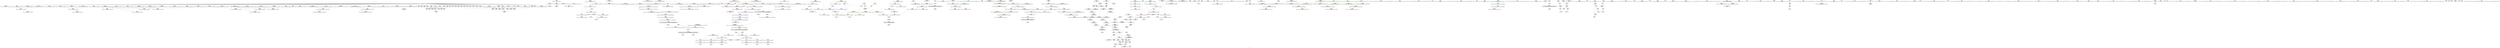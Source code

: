 digraph "SVFG" {
	label="SVFG";

	Node0x5563d1b780c0 [shape=record,color=grey,label="{NodeID: 0\nNullPtr}"];
	Node0x5563d1b780c0 -> Node0x5563d1b96690[style=solid];
	Node0x5563d1b780c0 -> Node0x5563d1b96790[style=solid];
	Node0x5563d1b780c0 -> Node0x5563d1b96860[style=solid];
	Node0x5563d1b780c0 -> Node0x5563d1b96930[style=solid];
	Node0x5563d1b780c0 -> Node0x5563d1b96a00[style=solid];
	Node0x5563d1b780c0 -> Node0x5563d1b96ad0[style=solid];
	Node0x5563d1b780c0 -> Node0x5563d1b96ba0[style=solid];
	Node0x5563d1b780c0 -> Node0x5563d1b96c70[style=solid];
	Node0x5563d1b780c0 -> Node0x5563d1b96d40[style=solid];
	Node0x5563d1b780c0 -> Node0x5563d1b96e10[style=solid];
	Node0x5563d1b780c0 -> Node0x5563d1b96ee0[style=solid];
	Node0x5563d1b780c0 -> Node0x5563d1b96fb0[style=solid];
	Node0x5563d1b780c0 -> Node0x5563d1b97080[style=solid];
	Node0x5563d1b780c0 -> Node0x5563d1b97150[style=solid];
	Node0x5563d1b780c0 -> Node0x5563d1b97220[style=solid];
	Node0x5563d1b780c0 -> Node0x5563d1b972f0[style=solid];
	Node0x5563d1b780c0 -> Node0x5563d1b973c0[style=solid];
	Node0x5563d1b780c0 -> Node0x5563d1b97490[style=solid];
	Node0x5563d1b780c0 -> Node0x5563d1b97560[style=solid];
	Node0x5563d1b780c0 -> Node0x5563d1b97630[style=solid];
	Node0x5563d1b780c0 -> Node0x5563d1b97700[style=solid];
	Node0x5563d1b780c0 -> Node0x5563d1b977d0[style=solid];
	Node0x5563d1b780c0 -> Node0x5563d1b978a0[style=solid];
	Node0x5563d1b780c0 -> Node0x5563d1b97970[style=solid];
	Node0x5563d1b780c0 -> Node0x5563d1b97a40[style=solid];
	Node0x5563d1b780c0 -> Node0x5563d1b97b10[style=solid];
	Node0x5563d1b780c0 -> Node0x5563d1b97be0[style=solid];
	Node0x5563d1b780c0 -> Node0x5563d1b97cb0[style=solid];
	Node0x5563d1b780c0 -> Node0x5563d1b97d80[style=solid];
	Node0x5563d1b780c0 -> Node0x5563d1b97e50[style=solid];
	Node0x5563d1b780c0 -> Node0x5563d1b97f20[style=solid];
	Node0x5563d1b780c0 -> Node0x5563d1b97ff0[style=solid];
	Node0x5563d1b780c0 -> Node0x5563d1b980c0[style=solid];
	Node0x5563d1b780c0 -> Node0x5563d1b98190[style=solid];
	Node0x5563d1b780c0 -> Node0x5563d1b98260[style=solid];
	Node0x5563d1b780c0 -> Node0x5563d1b98330[style=solid];
	Node0x5563d1b780c0 -> Node0x5563d1b98400[style=solid];
	Node0x5563d1b780c0 -> Node0x5563d1b984d0[style=solid];
	Node0x5563d1b780c0 -> Node0x5563d1b985a0[style=solid];
	Node0x5563d1b780c0 -> Node0x5563d1b98670[style=solid];
	Node0x5563d1b780c0 -> Node0x5563d1b98740[style=solid];
	Node0x5563d1b780c0 -> Node0x5563d1b98810[style=solid];
	Node0x5563d1b780c0 -> Node0x5563d1b988e0[style=solid];
	Node0x5563d1b780c0 -> Node0x5563d1b989b0[style=solid];
	Node0x5563d1b780c0 -> Node0x5563d1b98a80[style=solid];
	Node0x5563d1b780c0 -> Node0x5563d1b98b50[style=solid];
	Node0x5563d1b780c0 -> Node0x5563d1b98c20[style=solid];
	Node0x5563d1b780c0 -> Node0x5563d1b98cf0[style=solid];
	Node0x5563d1b780c0 -> Node0x5563d1b98dc0[style=solid];
	Node0x5563d1b780c0 -> Node0x5563d1ba21b0[style=solid];
	Node0x5563d1b9f6f0 [shape=record,color=red,label="{NodeID: 277\n343\<--304\n\<--i\n_Z7reorderNSt7__cxx1112basic_stringIcSt11char_traitsIcESaIcEEE\n}"];
	Node0x5563d1b9f6f0 -> Node0x5563d1b937a0[style=solid];
	Node0x5563d1b901f0 [shape=record,color=green,label="{NodeID: 111\n547\<--548\nref.tmp15\<--ref.tmp15_field_insensitive\nmain\n|{<s0>67}}"];
	Node0x5563d1b901f0:s0 -> Node0x5563d1c133f0[style=solid,color=red];
	Node0x5563d1c10a50 [shape=record,color=black,label="{NodeID: 886\n238 = PHI()\n}"];
	Node0x5563d1c10a50 -> Node0x5563d1ba3080[style=solid];
	Node0x5563d1b99470 [shape=record,color=blue,label="{NodeID: 388\n527\<--643\nexn.slot\<--\nmain\n}"];
	Node0x5563d1b99470 -> Node0x5563d1ba0590[style=dashed];
	Node0x5563d1b94810 [shape=record,color=purple,label="{NodeID: 222\n856\<--33\nllvm.global_ctors_1\<--llvm.global_ctors\nGlob }"];
	Node0x5563d1b94810 -> Node0x5563d1ba20b0[style=solid];
	Node0x5563d1b90c90 [shape=record,color=green,label="{NodeID: 56\n198\<--199\n__gxx_personality_v0\<--__gxx_personality_v0_field_insensitive\n}"];
	Node0x5563d1bb8b20 [shape=record,color=grey,label="{NodeID: 665\n283 = cmp(281, 282, )\n}"];
	Node0x5563d1ba25f0 [shape=record,color=blue,label="{NodeID: 333\n73\<--105\nc\<--\n_Z4succNSt7__cxx1112basic_stringIcSt11char_traitsIcESaIcEEE\n}"];
	Node0x5563d1ba25f0 -> Node0x5563d1b9e100[style=dashed];
	Node0x5563d1ba25f0 -> Node0x5563d1b9e1d0[style=dashed];
	Node0x5563d1ba25f0 -> Node0x5563d1b9e2a0[style=dashed];
	Node0x5563d1ba25f0 -> Node0x5563d1bda450[style=dashed];
	Node0x5563d1b97cb0 [shape=record,color=black,label="{NodeID: 167\n642\<--3\n\<--dummyVal\nmain\n}"];
	Node0x5563d1b613f0 [shape=record,color=green,label="{NodeID: 1\n7\<--1\n__dso_handle\<--dummyObj\nGlob }"];
	Node0x5563d1b9f7c0 [shape=record,color=red,label="{NodeID: 278\n353\<--304\n\<--i\n_Z7reorderNSt7__cxx1112basic_stringIcSt11char_traitsIcESaIcEEE\n}"];
	Node0x5563d1b9f7c0 -> Node0x5563d1bb6ea0[style=solid];
	Node0x5563d1b902c0 [shape=record,color=green,label="{NodeID: 112\n549\<--550\nagg.tmp\<--agg.tmp_field_insensitive\nmain\n|{<s0>67}}"];
	Node0x5563d1b902c0:s0 -> Node0x5563d1c13770[style=solid,color=red];
	Node0x5563d1c10b50 [shape=record,color=black,label="{NodeID: 887\n242 = PHI()\n}"];
	Node0x5563d1c10b50 -> Node0x5563d1ba3150[style=solid];
	Node0x5563d1b99540 [shape=record,color=blue,label="{NodeID: 389\n529\<--645\nehselector.slot\<--\nmain\n}"];
	Node0x5563d1b99540 -> Node0x5563d1ba0660[style=dashed];
	Node0x5563d1b94910 [shape=record,color=purple,label="{NodeID: 223\n857\<--33\nllvm.global_ctors_2\<--llvm.global_ctors\nGlob }"];
	Node0x5563d1b94910 -> Node0x5563d1ba21b0[style=solid];
	Node0x5563d1b90d90 [shape=record,color=green,label="{NodeID: 57\n204\<--205\nthis.addr\<--this.addr_field_insensitive\n_ZN9__gnu_cxx17__normal_iteratorIPcNSt7__cxx1112basic_stringIcSt11char_traitsIcESaIcEEEEppEv\n}"];
	Node0x5563d1b90d90 -> Node0x5563d1b9eac0[style=solid];
	Node0x5563d1b90d90 -> Node0x5563d1ba2ba0[style=solid];
	Node0x5563d1bb8ca0 [shape=record,color=grey,label="{NodeID: 666\n467 = cmp(464, 9, )\n}"];
	Node0x5563d1bb8ca0 -> Node0x5563d1b93a10[style=solid];
	Node0x5563d1ba26c0 [shape=record,color=blue,label="{NodeID: 334\n75\<--118\nexn.slot\<--\n_Z4succNSt7__cxx1112basic_stringIcSt11char_traitsIcESaIcEEE\n}"];
	Node0x5563d1ba26c0 -> Node0x5563d1b9e370[style=dashed];
	Node0x5563d1b97d80 [shape=record,color=black,label="{NodeID: 168\n643\<--3\n\<--dummyVal\nmain\n}"];
	Node0x5563d1b97d80 -> Node0x5563d1b99470[style=solid];
	Node0x5563d1b71ab0 [shape=record,color=green,label="{NodeID: 2\n9\<--1\n\<--dummyObj\nCan only get source location for instruction, argument, global var or function.}"];
	Node0x5563d1b9f890 [shape=record,color=red,label="{NodeID: 279\n431\<--306\nexn\<--exn.slot\n_Z7reorderNSt7__cxx1112basic_stringIcSt11char_traitsIcESaIcEEE\n}"];
	Node0x5563d1b90390 [shape=record,color=green,label="{NodeID: 113\n551\<--552\nagg.tmp21\<--agg.tmp21_field_insensitive\nmain\n|{<s0>74}}"];
	Node0x5563d1b90390:s0 -> Node0x5563d1c141f0[style=solid,color=red];
	Node0x5563d1c10c50 [shape=record,color=black,label="{NodeID: 888\n246 = PHI(167, )\n}"];
	Node0x5563d1b99610 [shape=record,color=blue,label="{NodeID: 390\n527\<--649\nexn.slot\<--\nmain\n}"];
	Node0x5563d1b99610 -> Node0x5563d1ba0590[style=dashed];
	Node0x5563d1b94a10 [shape=record,color=purple,label="{NodeID: 224\n89\<--69\ncoerce.dive\<--__begin1\n_Z4succNSt7__cxx1112basic_stringIcSt11char_traitsIcESaIcEEE\n}"];
	Node0x5563d1b94a10 -> Node0x5563d1ba2450[style=solid];
	Node0x5563d1b90e60 [shape=record,color=green,label="{NodeID: 58\n215\<--216\n_Z4isokNSt7__cxx1112basic_stringIcSt11char_traitsIcESaIcEEE\<--_Z4isokNSt7__cxx1112basic_stringIcSt11char_traitsIcESaIcEEE_field_insensitive\n}"];
	Node0x5563d1ba2790 [shape=record,color=blue,label="{NodeID: 335\n77\<--120\nehselector.slot\<--\n_Z4succNSt7__cxx1112basic_stringIcSt11char_traitsIcESaIcEEE\n}"];
	Node0x5563d1ba2790 -> Node0x5563d1b9e440[style=dashed];
	Node0x5563d1b97e50 [shape=record,color=black,label="{NodeID: 169\n645\<--3\n\<--dummyVal\nmain\n}"];
	Node0x5563d1b97e50 -> Node0x5563d1b99540[style=solid];
	Node0x5563d1b7f080 [shape=record,color=green,label="{NodeID: 3\n19\<--1\n.str\<--dummyObj\nGlob }"];
	Node0x5563d1b9f960 [shape=record,color=red,label="{NodeID: 280\n432\<--308\nsel\<--ehselector.slot\n_Z7reorderNSt7__cxx1112basic_stringIcSt11char_traitsIcESaIcEEE\n}"];
	Node0x5563d1b90460 [shape=record,color=green,label="{NodeID: 114\n553\<--554\ncand\<--cand_field_insensitive\nmain\n|{<s0>77|<s1>84}}"];
	Node0x5563d1b90460:s0 -> Node0x5563d1c0da80[style=solid,color=red];
	Node0x5563d1b90460:s1 -> Node0x5563d1c13fd0[style=solid,color=red];
	Node0x5563d1c10d90 [shape=record,color=black,label="{NodeID: 889\n248 = PHI(186, )\n}"];
	Node0x5563d1c10d90 -> Node0x5563d1b9f550[style=solid];
	Node0x5563d1be0470 [shape=record,color=yellow,style=double,label="{NodeID: 723\n99V_1 = ENCHI(MR_99V_0)\npts\{5340001 \}\nFun[_ZNKSt16initializer_listIcE3endEv]|{<s0>94}}"];
	Node0x5563d1be0470:s0 -> Node0x5563d1be2150[style=dashed,color=red];
	Node0x5563d1b996e0 [shape=record,color=blue,label="{NodeID: 391\n529\<--651\nehselector.slot\<--\nmain\n}"];
	Node0x5563d1b996e0 -> Node0x5563d1ba0660[style=dashed];
	Node0x5563d1b94ae0 [shape=record,color=purple,label="{NodeID: 225\n95\<--71\ncoerce.dive2\<--__end1\n_Z4succNSt7__cxx1112basic_stringIcSt11char_traitsIcESaIcEEE\n}"];
	Node0x5563d1b94ae0 -> Node0x5563d1ba2520[style=solid];
	Node0x5563d1b90f60 [shape=record,color=green,label="{NodeID: 59\n219\<--220\nnr\<--nr_field_insensitive\n_Z4isokNSt7__cxx1112basic_stringIcSt11char_traitsIcESaIcEEE\n}"];
	Node0x5563d1b90f60 -> Node0x5563d1b9ec60[style=solid];
	Node0x5563d1b90f60 -> Node0x5563d1b9ed30[style=solid];
	Node0x5563d1b90f60 -> Node0x5563d1ba2d40[style=solid];
	Node0x5563d1b90f60 -> Node0x5563d1ba33c0[style=solid];
	Node0x5563d1ba2860 [shape=record,color=blue,label="{NodeID: 336\n65\<--150\nnrvo\<--\n_Z4succNSt7__cxx1112basic_stringIcSt11char_traitsIcESaIcEEE\n}"];
	Node0x5563d1ba2860 -> Node0x5563d1b9de90[style=dashed];
	Node0x5563d1b97f20 [shape=record,color=black,label="{NodeID: 170\n648\<--3\n\<--dummyVal\nmain\n}"];
	Node0x5563d1b7e7e0 [shape=record,color=green,label="{NodeID: 4\n21\<--1\n.str.1\<--dummyObj\nGlob }"];
	Node0x5563d1b9fa30 [shape=record,color=red,label="{NodeID: 281\n365\<--310\n\<--i6\n_Z7reorderNSt7__cxx1112basic_stringIcSt11char_traitsIcESaIcEEE\n}"];
	Node0x5563d1b9fa30 -> Node0x5563d1b93870[style=solid];
	Node0x5563d1b94fa0 [shape=record,color=green,label="{NodeID: 115\n555\<--556\nagg.tmp26\<--agg.tmp26_field_insensitive\nmain\n|{<s0>77}}"];
	Node0x5563d1b94fa0:s0 -> Node0x5563d1c0df70[style=solid,color=red];
	Node0x5563d1c10f60 [shape=record,color=black,label="{NodeID: 890\n279 = PHI(202, )\n}"];
	Node0x5563d1b997b0 [shape=record,color=blue,label="{NodeID: 392\n527\<--674\nexn.slot\<--\nmain\n}"];
	Node0x5563d1b997b0 -> Node0x5563d1ba0590[style=dashed];
	Node0x5563d1b94bb0 [shape=record,color=purple,label="{NodeID: 226\n192\<--191\n_M_current\<--this1\n_ZNK9__gnu_cxx17__normal_iteratorIPcNSt7__cxx1112basic_stringIcSt11char_traitsIcESaIcEEEEdeEv\n}"];
	Node0x5563d1b94bb0 -> Node0x5563d1b9e9f0[style=solid];
	Node0x5563d1b91030 [shape=record,color=green,label="{NodeID: 60\n221\<--222\nnp\<--np_field_insensitive\n_Z4isokNSt7__cxx1112basic_stringIcSt11char_traitsIcESaIcEEE\n}"];
	Node0x5563d1b91030 -> Node0x5563d1b9ee00[style=solid];
	Node0x5563d1b91030 -> Node0x5563d1b9eed0[style=solid];
	Node0x5563d1b91030 -> Node0x5563d1ba2e10[style=solid];
	Node0x5563d1b91030 -> Node0x5563d1ba3490[style=solid];
	Node0x5563d1ba2930 [shape=record,color=blue,label="{NodeID: 337\n170\<--168\n__lhs.addr\<--__lhs\n_ZN9__gnu_cxxneIPcNSt7__cxx1112basic_stringIcSt11char_traitsIcESaIcEEEEEbRKNS_17__normal_iteratorIT_T0_EESD_\n}"];
	Node0x5563d1ba2930 -> Node0x5563d1b9e5e0[style=dashed];
	Node0x5563d1b97ff0 [shape=record,color=black,label="{NodeID: 171\n649\<--3\n\<--dummyVal\nmain\n}"];
	Node0x5563d1b97ff0 -> Node0x5563d1b99610[style=solid];
	Node0x5563d1b7eaa0 [shape=record,color=green,label="{NodeID: 5\n23\<--1\n.str.2\<--dummyObj\nGlob }"];
	Node0x5563d1bd2710 [shape=record,color=yellow,style=double,label="{NodeID: 780\n51V_1 = ENCHI(MR_51V_0)\npts\{307 \}\nFun[_Z7reorderNSt7__cxx1112basic_stringIcSt11char_traitsIcESaIcEEE]}"];
	Node0x5563d1bd2710 -> Node0x5563d1ba3700[style=dashed];
	Node0x5563d1bd2710 -> Node0x5563d1ba3b10[style=dashed];
	Node0x5563d1bd2710 -> Node0x5563d1ba3cb0[style=dashed];
	Node0x5563d1b9fb00 [shape=record,color=red,label="{NodeID: 282\n371\<--310\n\<--i6\n_Z7reorderNSt7__cxx1112basic_stringIcSt11char_traitsIcESaIcEEE\n}"];
	Node0x5563d1b9fb00 -> Node0x5563d1b93940[style=solid];
	Node0x5563d1b95070 [shape=record,color=green,label="{NodeID: 116\n560\<--561\nscanf\<--scanf_field_insensitive\n}"];
	Node0x5563d1c11070 [shape=record,color=black,label="{NodeID: 891\n322 = PHI()\n}"];
	Node0x5563d1c11070 -> Node0x5563d1bb7f20[style=solid];
	Node0x5563d1be0660 [shape=record,color=yellow,style=double,label="{NodeID: 725\n97V_1 = ENCHI(MR_97V_0)\npts\{5340000 \}\nFun[_ZNKSt16initializer_listIcE3endEv]|{<s0>93}}"];
	Node0x5563d1be0660:s0 -> Node0x5563d1be0eb0[style=dashed,color=red];
	Node0x5563d1b99880 [shape=record,color=blue,label="{NodeID: 393\n529\<--676\nehselector.slot\<--\nmain\n}"];
	Node0x5563d1b99880 -> Node0x5563d1ba0660[style=dashed];
	Node0x5563d1b94c80 [shape=record,color=purple,label="{NodeID: 227\n208\<--207\n_M_current\<--this1\n_ZN9__gnu_cxx17__normal_iteratorIPcNSt7__cxx1112basic_stringIcSt11char_traitsIcESaIcEEEEppEv\n}"];
	Node0x5563d1b94c80 -> Node0x5563d1b9eb90[style=solid];
	Node0x5563d1b94c80 -> Node0x5563d1ba2c70[style=solid];
	Node0x5563d1b91100 [shape=record,color=green,label="{NodeID: 61\n223\<--224\nns\<--ns_field_insensitive\n_Z4isokNSt7__cxx1112basic_stringIcSt11char_traitsIcESaIcEEE\n}"];
	Node0x5563d1b91100 -> Node0x5563d1b9efa0[style=solid];
	Node0x5563d1b91100 -> Node0x5563d1b9f070[style=solid];
	Node0x5563d1b91100 -> Node0x5563d1ba2ee0[style=solid];
	Node0x5563d1b91100 -> Node0x5563d1ba32f0[style=solid];
	Node0x5563d1ba2a00 [shape=record,color=blue,label="{NodeID: 338\n172\<--169\n__rhs.addr\<--__rhs\n_ZN9__gnu_cxxneIPcNSt7__cxx1112basic_stringIcSt11char_traitsIcESaIcEEEEEbRKNS_17__normal_iteratorIT_T0_EESD_\n}"];
	Node0x5563d1ba2a00 -> Node0x5563d1b9e6b0[style=dashed];
	Node0x5563d1b980c0 [shape=record,color=black,label="{NodeID: 172\n651\<--3\n\<--dummyVal\nmain\n}"];
	Node0x5563d1b980c0 -> Node0x5563d1b996e0[style=solid];
	Node0x5563d1b7eb30 [shape=record,color=green,label="{NodeID: 6\n25\<--1\n.str.3\<--dummyObj\nGlob }"];
	Node0x5563d1bd27f0 [shape=record,color=yellow,style=double,label="{NodeID: 781\n53V_1 = ENCHI(MR_53V_0)\npts\{309 \}\nFun[_Z7reorderNSt7__cxx1112basic_stringIcSt11char_traitsIcESaIcEEE]}"];
	Node0x5563d1bd27f0 -> Node0x5563d1ba37d0[style=dashed];
	Node0x5563d1bd27f0 -> Node0x5563d1ba3be0[style=dashed];
	Node0x5563d1bd27f0 -> Node0x5563d1ba3d80[style=dashed];
	Node0x5563d1b9fbd0 [shape=record,color=red,label="{NodeID: 283\n380\<--310\n\<--i6\n_Z7reorderNSt7__cxx1112basic_stringIcSt11char_traitsIcESaIcEEE\n}"];
	Node0x5563d1b9fbd0 -> Node0x5563d1bb6a20[style=solid];
	Node0x5563d1b95140 [shape=record,color=green,label="{NodeID: 117\n573\<--574\n_ZNSaIcEC1Ev\<--_ZNSaIcEC1Ev_field_insensitive\n}"];
	Node0x5563d1c11140 [shape=record,color=black,label="{NodeID: 892\n338 = PHI()\n}"];
	Node0x5563d1c11140 -> Node0x5563d1bb6d20[style=solid];
	Node0x5563d1b99950 [shape=record,color=blue,label="{NodeID: 394\n527\<--681\nexn.slot\<--\nmain\n}"];
	Node0x5563d1b99950 -> Node0x5563d1ba0590[style=dashed];
	Node0x5563d1b94d50 [shape=record,color=purple,label="{NodeID: 228\n210\<--209\nincdec.ptr\<--\n_ZN9__gnu_cxx17__normal_iteratorIPcNSt7__cxx1112basic_stringIcSt11char_traitsIcESaIcEEEEppEv\n}"];
	Node0x5563d1b94d50 -> Node0x5563d1ba2c70[style=solid];
	Node0x5563d1b911d0 [shape=record,color=green,label="{NodeID: 62\n225\<--226\n__range1\<--__range1_field_insensitive\n_Z4isokNSt7__cxx1112basic_stringIcSt11char_traitsIcESaIcEEE\n}"];
	Node0x5563d1b911d0 -> Node0x5563d1b9f140[style=solid];
	Node0x5563d1b911d0 -> Node0x5563d1b9f210[style=solid];
	Node0x5563d1b911d0 -> Node0x5563d1ba2fb0[style=solid];
	Node0x5563d1bcf240 [shape=record,color=black,label="{NodeID: 671\nMR_110V_3 = PHI(MR_110V_4, MR_110V_2, )\npts\{772 \}\n}"];
	Node0x5563d1bcf240 -> Node0x5563d1ba1290[style=dashed];
	Node0x5563d1ba2ad0 [shape=record,color=blue,label="{NodeID: 339\n188\<--187\nthis.addr\<--this\n_ZNK9__gnu_cxx17__normal_iteratorIPcNSt7__cxx1112basic_stringIcSt11char_traitsIcESaIcEEEEdeEv\n}"];
	Node0x5563d1ba2ad0 -> Node0x5563d1b9e920[style=dashed];
	Node0x5563d1b98190 [shape=record,color=black,label="{NodeID: 173\n673\<--3\n\<--dummyVal\nmain\n}"];
	Node0x5563d1b7ebf0 [shape=record,color=green,label="{NodeID: 7\n27\<--1\n.str.4\<--dummyObj\nGlob }"];
	Node0x5563d1b9fca0 [shape=record,color=red,label="{NodeID: 284\n348\<--345\n\<--call4\n_Z7reorderNSt7__cxx1112basic_stringIcSt11char_traitsIcESaIcEEE\n}"];
	Node0x5563d1b95240 [shape=record,color=green,label="{NodeID: 118\n577\<--578\n_ZNSt7__cxx1112basic_stringIcSt11char_traitsIcESaIcEEC1EPKcRKS3_\<--_ZNSt7__cxx1112basic_stringIcSt11char_traitsIcESaIcEEC1EPKcRKS3__field_insensitive\n}"];
	Node0x5563d1c11210 [shape=record,color=black,label="{NodeID: 893\n345 = PHI()\n}"];
	Node0x5563d1c11210 -> Node0x5563d1b9fca0[style=solid];
	Node0x5563d1b99a20 [shape=record,color=blue,label="{NodeID: 395\n529\<--683\nehselector.slot\<--\nmain\n}"];
	Node0x5563d1b99a20 -> Node0x5563d1ba0660[style=dashed];
	Node0x5563d1b94e20 [shape=record,color=purple,label="{NodeID: 229\n239\<--227\ncoerce.dive\<--__begin1\n_Z4isokNSt7__cxx1112basic_stringIcSt11char_traitsIcESaIcEEE\n}"];
	Node0x5563d1b94e20 -> Node0x5563d1ba3080[style=solid];
	Node0x5563d1b912a0 [shape=record,color=green,label="{NodeID: 63\n227\<--228\n__begin1\<--__begin1_field_insensitive\n_Z4isokNSt7__cxx1112basic_stringIcSt11char_traitsIcESaIcEEE\n|{|<s1>18|<s2>19|<s3>20}}"];
	Node0x5563d1b912a0 -> Node0x5563d1b94e20[style=solid];
	Node0x5563d1b912a0:s1 -> Node0x5563d1c12c00[style=solid,color=red];
	Node0x5563d1b912a0:s2 -> Node0x5563d1c0e4c0[style=solid,color=red];
	Node0x5563d1b912a0:s3 -> Node0x5563d1c0d810[style=solid,color=red];
	Node0x5563d1ba2ba0 [shape=record,color=blue,label="{NodeID: 340\n204\<--203\nthis.addr\<--this\n_ZN9__gnu_cxx17__normal_iteratorIPcNSt7__cxx1112basic_stringIcSt11char_traitsIcESaIcEEEEppEv\n}"];
	Node0x5563d1ba2ba0 -> Node0x5563d1b9eac0[style=dashed];
	Node0x5563d1b98260 [shape=record,color=black,label="{NodeID: 174\n674\<--3\n\<--dummyVal\nmain\n}"];
	Node0x5563d1b98260 -> Node0x5563d1b997b0[style=solid];
	Node0x5563d1b8cf00 [shape=record,color=green,label="{NodeID: 8\n29\<--1\n.str.5\<--dummyObj\nGlob }"];
	Node0x5563d1b9fd70 [shape=record,color=red,label="{NodeID: 285\n377\<--376\n\<--call17\n_Z7reorderNSt7__cxx1112basic_stringIcSt11char_traitsIcESaIcEEE\n}"];
	Node0x5563d1b95340 [shape=record,color=green,label="{NodeID: 119\n580\<--581\n_ZNSaIcED1Ev\<--_ZNSaIcED1Ev_field_insensitive\n}"];
	Node0x5563d1c11310 [shape=record,color=black,label="{NodeID: 894\n367 = PHI()\n}"];
	Node0x5563d1c11310 -> Node0x5563d1bb6720[style=solid];
	Node0x5563d1be0960 [shape=record,color=yellow,style=double,label="{NodeID: 728\n20V_1 = ENCHI(MR_20V_0)\npts\{700000 720000 2280000 2300000 \}\nFun[_ZN9__gnu_cxxneIPcNSt7__cxx1112basic_stringIcSt11char_traitsIcESaIcEEEEEbRKNS_17__normal_iteratorIT_T0_EESD_]}"];
	Node0x5563d1be0960 -> Node0x5563d1b9e780[style=dashed];
	Node0x5563d1be0960 -> Node0x5563d1b9e850[style=dashed];
	Node0x5563d1b99af0 [shape=record,color=blue,label="{NodeID: 396\n527\<--688\nexn.slot\<--\nmain\n}"];
	Node0x5563d1b99af0 -> Node0x5563d1ba0590[style=dashed];
	Node0x5563d1b94ef0 [shape=record,color=purple,label="{NodeID: 230\n243\<--229\ncoerce.dive2\<--__end1\n_Z4isokNSt7__cxx1112basic_stringIcSt11char_traitsIcESaIcEEE\n}"];
	Node0x5563d1b94ef0 -> Node0x5563d1ba3150[style=solid];
	Node0x5563d1b91370 [shape=record,color=green,label="{NodeID: 64\n229\<--230\n__end1\<--__end1_field_insensitive\n_Z4isokNSt7__cxx1112basic_stringIcSt11char_traitsIcESaIcEEE\n|{|<s1>18}}"];
	Node0x5563d1b91370 -> Node0x5563d1b94ef0[style=solid];
	Node0x5563d1b91370:s1 -> Node0x5563d1c12e70[style=solid,color=red];
	Node0x5563d1ba2c70 [shape=record,color=blue,label="{NodeID: 341\n208\<--210\n_M_current\<--incdec.ptr\n_ZN9__gnu_cxx17__normal_iteratorIPcNSt7__cxx1112basic_stringIcSt11char_traitsIcESaIcEEEEppEv\n|{<s0>12|<s1>20}}"];
	Node0x5563d1ba2c70:s0 -> Node0x5563d1bda950[style=dashed,color=blue];
	Node0x5563d1ba2c70:s1 -> Node0x5563d1bd9f50[style=dashed,color=blue];
	Node0x5563d1b98330 [shape=record,color=black,label="{NodeID: 175\n676\<--3\n\<--dummyVal\nmain\n}"];
	Node0x5563d1b98330 -> Node0x5563d1b99880[style=solid];
	Node0x5563d1b8cf90 [shape=record,color=green,label="{NodeID: 9\n31\<--1\n.str.6\<--dummyObj\nGlob }"];
	Node0x5563d1bd2a90 [shape=record,color=yellow,style=double,label="{NodeID: 784\n24V_1 = ENCHI(MR_24V_0)\npts\{700000 2280000 \}\nFun[_ZNK9__gnu_cxx17__normal_iteratorIPcNSt7__cxx1112basic_stringIcSt11char_traitsIcESaIcEEEEdeEv]}"];
	Node0x5563d1bd2a90 -> Node0x5563d1b9e9f0[style=dashed];
	Node0x5563d1b9fe40 [shape=record,color=red,label="{NodeID: 286\n462\<--456\n\<--__lhs.addr\n_ZStgtIcSt11char_traitsIcESaIcEEbRKNSt7__cxx1112basic_stringIT_T0_T1_EESA_\n}"];
	Node0x5563d1b95440 [shape=record,color=green,label="{NodeID: 120\n600\<--601\n_ZNKSt16initializer_listIcE5beginEv\<--_ZNKSt16initializer_listIcE5beginEv_field_insensitive\n}"];
	Node0x5563d1c11410 [shape=record,color=black,label="{NodeID: 895\n373 = PHI()\n}"];
	Node0x5563d1c11410 -> Node0x5563d1bb6620[style=solid];
	Node0x5563d1b99bc0 [shape=record,color=blue,label="{NodeID: 397\n529\<--690\nehselector.slot\<--\nmain\n}"];
	Node0x5563d1b99bc0 -> Node0x5563d1ba0660[style=dashed];
	Node0x5563d1b9d190 [shape=record,color=purple,label="{NodeID: 231\n591\<--533\n_M_array\<--ref.tmp2\nmain\n}"];
	Node0x5563d1b9d190 -> Node0x5563d1ba4a80[style=solid];
	Node0x5563d1b91440 [shape=record,color=green,label="{NodeID: 65\n231\<--232\nc\<--c_field_insensitive\n_Z4isokNSt7__cxx1112basic_stringIcSt11char_traitsIcESaIcEEE\n}"];
	Node0x5563d1b91440 -> Node0x5563d1b9f2e0[style=solid];
	Node0x5563d1b91440 -> Node0x5563d1b9f3b0[style=solid];
	Node0x5563d1b91440 -> Node0x5563d1b9f480[style=solid];
	Node0x5563d1b91440 -> Node0x5563d1ba3220[style=solid];
	Node0x5563d1bd0140 [shape=record,color=black,label="{NodeID: 674\nMR_85V_2 = PHI(MR_85V_3, MR_85V_1, )\npts\{532 \}\n}"];
	Node0x5563d1bd0140 -> Node0x5563d1ba4c20[style=dashed];
	Node0x5563d1ba2d40 [shape=record,color=blue,label="{NodeID: 342\n219\<--9\nnr\<--\n_Z4isokNSt7__cxx1112basic_stringIcSt11char_traitsIcESaIcEEE\n}"];
	Node0x5563d1ba2d40 -> Node0x5563d1bd8b50[style=dashed];
	Node0x5563d1b98400 [shape=record,color=black,label="{NodeID: 176\n680\<--3\n\<--dummyVal\nmain\n}"];
	Node0x5563d1b8d050 [shape=record,color=green,label="{NodeID: 10\n34\<--1\n\<--dummyObj\nCan only get source location for instruction, argument, global var or function.}"];
	Node0x5563d1b9ff10 [shape=record,color=red,label="{NodeID: 287\n463\<--458\n\<--__rhs.addr\n_ZStgtIcSt11char_traitsIcESaIcEEbRKNSt7__cxx1112basic_stringIT_T0_T1_EESA_\n}"];
	Node0x5563d1b95540 [shape=record,color=green,label="{NodeID: 121\n605\<--606\n_ZNKSt16initializer_listIcE3endEv\<--_ZNKSt16initializer_listIcE3endEv_field_insensitive\n}"];
	Node0x5563d1c11510 [shape=record,color=black,label="{NodeID: 896\n376 = PHI()\n}"];
	Node0x5563d1c11510 -> Node0x5563d1b9fd70[style=solid];
	Node0x5563d1b99c90 [shape=record,color=blue,label="{NodeID: 398\n537\<--704\n__begin2\<--incdec.ptr\nmain\n}"];
	Node0x5563d1b99c90 -> Node0x5563d1ba08d0[style=dashed];
	Node0x5563d1b99c90 -> Node0x5563d1ba09a0[style=dashed];
	Node0x5563d1b99c90 -> Node0x5563d1ba0a70[style=dashed];
	Node0x5563d1b99c90 -> Node0x5563d1b99c90[style=dashed];
	Node0x5563d1b99c90 -> Node0x5563d1bd0b40[style=dashed];
	Node0x5563d1b9d260 [shape=record,color=purple,label="{NodeID: 232\n594\<--533\n_M_len\<--ref.tmp2\nmain\n}"];
	Node0x5563d1b9d260 -> Node0x5563d1ba4b50[style=solid];
	Node0x5563d1b91510 [shape=record,color=green,label="{NodeID: 66\n295\<--296\n_Z7reorderNSt7__cxx1112basic_stringIcSt11char_traitsIcESaIcEEE\<--_Z7reorderNSt7__cxx1112basic_stringIcSt11char_traitsIcESaIcEEE_field_insensitive\n}"];
	Node0x5563d1bd0640 [shape=record,color=black,label="{NodeID: 675\nMR_87V_2 = PHI(MR_87V_5, MR_87V_1, )\npts\{536 \}\n}"];
	Node0x5563d1bd0640 -> Node0x5563d1ba4810[style=dashed];
	Node0x5563d1ba2e10 [shape=record,color=blue,label="{NodeID: 343\n221\<--9\nnp\<--\n_Z4isokNSt7__cxx1112basic_stringIcSt11char_traitsIcESaIcEEE\n}"];
	Node0x5563d1ba2e10 -> Node0x5563d1bd9050[style=dashed];
	Node0x5563d1b984d0 [shape=record,color=black,label="{NodeID: 177\n681\<--3\n\<--dummyVal\nmain\n}"];
	Node0x5563d1b984d0 -> Node0x5563d1b99950[style=solid];
	Node0x5563d1b8d150 [shape=record,color=green,label="{NodeID: 11\n80\<--1\n\<--dummyObj\nCan only get source location for instruction, argument, global var or function.}"];
	Node0x5563d1b9ffe0 [shape=record,color=red,label="{NodeID: 288\n492\<--479\n\<--__lhs.addr\n_ZStplIcSt11char_traitsIcESaIcEENSt7__cxx1112basic_stringIT_T0_T1_EERKS8_SA_\n}"];
	Node0x5563d1b95640 [shape=record,color=green,label="{NodeID: 122\n670\<--671\n_ZNSt7__cxx1112basic_stringIcSt11char_traitsIcESaIcEEaSERKS4_\<--_ZNSt7__cxx1112basic_stringIcSt11char_traitsIcESaIcEEaSERKS4__field_insensitive\n}"];
	Node0x5563d1c11610 [shape=record,color=black,label="{NodeID: 897\n388 = PHI()\n}"];
	Node0x5563d1b99d60 [shape=record,color=blue,label="{NodeID: 399\n527\<--720\nexn.slot\<--\nmain\n}"];
	Node0x5563d1b99d60 -> Node0x5563d1ba0590[style=dashed];
	Node0x5563d1b9d330 [shape=record,color=purple,label="{NodeID: 233\n582\<--535\narrayinit.begin\<--ref.tmp3\nmain\n}"];
	Node0x5563d1b9d330 -> Node0x5563d1ba4810[style=solid];
	Node0x5563d1b91610 [shape=record,color=green,label="{NodeID: 67\n300\<--301\ntop\<--top_field_insensitive\n_Z7reorderNSt7__cxx1112basic_stringIcSt11char_traitsIcESaIcEEE\n|{<s0>42|<s1>43|<s2>46}}"];
	Node0x5563d1b91610:s0 -> Node0x5563d1c12ff0[style=solid,color=red];
	Node0x5563d1b91610:s1 -> Node0x5563d1c13d70[style=solid,color=red];
	Node0x5563d1b91610:s2 -> Node0x5563d1c13c20[style=solid,color=red];
	Node0x5563d1bd0b40 [shape=record,color=black,label="{NodeID: 676\nMR_89V_2 = PHI(MR_89V_4, MR_89V_1, )\npts\{538 \}\n}"];
	Node0x5563d1bd0b40 -> Node0x5563d1ba4cf0[style=dashed];
	Node0x5563d1ba2ee0 [shape=record,color=blue,label="{NodeID: 344\n223\<--9\nns\<--\n_Z4isokNSt7__cxx1112basic_stringIcSt11char_traitsIcESaIcEEE\n}"];
	Node0x5563d1ba2ee0 -> Node0x5563d1bd9550[style=dashed];
	Node0x5563d1b985a0 [shape=record,color=black,label="{NodeID: 178\n683\<--3\n\<--dummyVal\nmain\n}"];
	Node0x5563d1b985a0 -> Node0x5563d1b99a20[style=solid];
	Node0x5563d1b8d250 [shape=record,color=green,label="{NodeID: 12\n110\<--1\n\<--dummyObj\nCan only get source location for instruction, argument, global var or function.}"];
	Node0x5563d1ba00b0 [shape=record,color=red,label="{NodeID: 289\n494\<--481\n\<--__rhs.addr\n_ZStplIcSt11char_traitsIcESaIcEENSt7__cxx1112basic_stringIT_T0_T1_EERKS8_SA_\n}"];
	Node0x5563d1b95740 [shape=record,color=green,label="{NodeID: 123\n695\<--696\n_ZSt3minINSt7__cxx1112basic_stringIcSt11char_traitsIcESaIcEEEERKT_S8_S8_\<--_ZSt3minINSt7__cxx1112basic_stringIcSt11char_traitsIcESaIcEEEERKT_S8_S8__field_insensitive\n}"];
	Node0x5563d1c116e0 [shape=record,color=black,label="{NodeID: 898\n395 = PHI()\n}"];
	Node0x5563d1b99e30 [shape=record,color=blue,label="{NodeID: 400\n529\<--722\nehselector.slot\<--\nmain\n}"];
	Node0x5563d1b99e30 -> Node0x5563d1ba0660[style=dashed];
	Node0x5563d1b9d400 [shape=record,color=purple,label="{NodeID: 234\n585\<--535\narrayinit.element\<--ref.tmp3\nmain\n}"];
	Node0x5563d1b9d400 -> Node0x5563d1ba48e0[style=solid];
	Node0x5563d1b916e0 [shape=record,color=green,label="{NodeID: 68\n302\<--303\nend\<--end_field_insensitive\n_Z7reorderNSt7__cxx1112basic_stringIcSt11char_traitsIcESaIcEEE\n|{<s0>42|<s1>43|<s2>46}}"];
	Node0x5563d1b916e0:s0 -> Node0x5563d1c13100[style=solid,color=red];
	Node0x5563d1b916e0:s1 -> Node0x5563d1c13c20[style=solid,color=red];
	Node0x5563d1b916e0:s2 -> Node0x5563d1c13d70[style=solid,color=red];
	Node0x5563d1bd1040 [shape=record,color=black,label="{NodeID: 677\nMR_91V_2 = PHI(MR_91V_3, MR_91V_1, )\npts\{540 \}\n}"];
	Node0x5563d1bd1040 -> Node0x5563d1ba4dc0[style=dashed];
	Node0x5563d1ba2fb0 [shape=record,color=blue,label="{NodeID: 345\n225\<--218\n__range1\<--s\n_Z4isokNSt7__cxx1112basic_stringIcSt11char_traitsIcESaIcEEE\n}"];
	Node0x5563d1ba2fb0 -> Node0x5563d1b9f140[style=dashed];
	Node0x5563d1ba2fb0 -> Node0x5563d1b9f210[style=dashed];
	Node0x5563d1b98670 [shape=record,color=black,label="{NodeID: 179\n687\<--3\n\<--dummyVal\nmain\n}"];
	Node0x5563d1b8d350 [shape=record,color=green,label="{NodeID: 13\n129\<--1\n\<--dummyObj\nCan only get source location for instruction, argument, global var or function.}"];
	Node0x5563d1ba0180 [shape=record,color=red,label="{NodeID: 290\n499\<--483\nnrvo.val\<--nrvo\n_ZStplIcSt11char_traitsIcESaIcEENSt7__cxx1112basic_stringIT_T0_T1_EERKS8_SA_\n}"];
	Node0x5563d1b95840 [shape=record,color=green,label="{NodeID: 124\n711\<--712\n_ZNKSt7__cxx1112basic_stringIcSt11char_traitsIcESaIcEE5c_strEv\<--_ZNKSt7__cxx1112basic_stringIcSt11char_traitsIcESaIcEE5c_strEv_field_insensitive\n}"];
	Node0x5563d1c117b0 [shape=record,color=black,label="{NodeID: 899\n398 = PHI(453, )\n}"];
	Node0x5563d1be0eb0 [shape=record,color=yellow,style=double,label="{NodeID: 733\n97V_1 = ENCHI(MR_97V_0)\npts\{5340000 \}\nFun[_ZNKSt16initializer_listIcE5beginEv]}"];
	Node0x5563d1be0eb0 -> Node0x5563d1ba10f0[style=dashed];
	Node0x5563d1b99f00 [shape=record,color=blue,label="{NodeID: 401\n746\<--745\nthis.addr\<--this\n_ZNKSt16initializer_listIcE5beginEv\n}"];
	Node0x5563d1b99f00 -> Node0x5563d1ba1020[style=dashed];
	Node0x5563d1b9d4d0 [shape=record,color=purple,label="{NodeID: 235\n588\<--535\narrayinit.element4\<--ref.tmp3\nmain\n}"];
	Node0x5563d1b9d4d0 -> Node0x5563d1ba49b0[style=solid];
	Node0x5563d1b917b0 [shape=record,color=green,label="{NodeID: 69\n304\<--305\ni\<--i_field_insensitive\n_Z7reorderNSt7__cxx1112basic_stringIcSt11char_traitsIcESaIcEEE\n}"];
	Node0x5563d1b917b0 -> Node0x5563d1b9f620[style=solid];
	Node0x5563d1b917b0 -> Node0x5563d1b9f6f0[style=solid];
	Node0x5563d1b917b0 -> Node0x5563d1b9f7c0[style=solid];
	Node0x5563d1b917b0 -> Node0x5563d1ba3560[style=solid];
	Node0x5563d1b917b0 -> Node0x5563d1ba3630[style=solid];
	Node0x5563d1bd1540 [shape=record,color=black,label="{NodeID: 678\nMR_93V_2 = PHI(MR_93V_3, MR_93V_1, )\npts\{542 \}\n}"];
	Node0x5563d1bd1540 -> Node0x5563d1ba4e90[style=dashed];
	Node0x5563d1bd1540 -> Node0x5563d1bd1540[style=dashed];
	Node0x5563d1ba3080 [shape=record,color=blue,label="{NodeID: 346\n239\<--238\ncoerce.dive\<--call\n_Z4isokNSt7__cxx1112basic_stringIcSt11char_traitsIcESaIcEEE\n}"];
	Node0x5563d1ba3080 -> Node0x5563d1bd9f50[style=dashed];
	Node0x5563d1b98740 [shape=record,color=black,label="{NodeID: 180\n688\<--3\n\<--dummyVal\nmain\n}"];
	Node0x5563d1b98740 -> Node0x5563d1b99af0[style=solid];
	Node0x5563d1b8d450 [shape=record,color=green,label="{NodeID: 14\n137\<--1\n\<--dummyObj\nCan only get source location for instruction, argument, global var or function.}"];
	Node0x5563d1ba0250 [shape=record,color=red,label="{NodeID: 291\n511\<--485\nexn\<--exn.slot\n_ZStplIcSt11char_traitsIcESaIcEENSt7__cxx1112basic_stringIT_T0_T1_EERKS8_SA_\n}"];
	Node0x5563d1b95940 [shape=record,color=green,label="{NodeID: 125\n715\<--716\nprintf\<--printf_field_insensitive\n}"];
	Node0x5563d1c11950 [shape=record,color=black,label="{NodeID: 900\n818 = PHI()\n}"];
	Node0x5563d1c11950 -> Node0x5563d1bb7da0[style=solid];
	Node0x5563d1b99fd0 [shape=record,color=blue,label="{NodeID: 402\n755\<--754\nthis.addr\<--this\n_ZNKSt16initializer_listIcE3endEv\n}"];
	Node0x5563d1b99fd0 -> Node0x5563d1ba11c0[style=dashed];
	Node0x5563d1b9d5a0 [shape=record,color=purple,label="{NodeID: 236\n592\<--535\narraystart\<--ref.tmp3\nmain\n}"];
	Node0x5563d1b9d5a0 -> Node0x5563d1ba4a80[style=solid];
	Node0x5563d1b91880 [shape=record,color=green,label="{NodeID: 70\n306\<--307\nexn.slot\<--exn.slot_field_insensitive\n_Z7reorderNSt7__cxx1112basic_stringIcSt11char_traitsIcESaIcEEE\n}"];
	Node0x5563d1b91880 -> Node0x5563d1b9f890[style=solid];
	Node0x5563d1b91880 -> Node0x5563d1ba3700[style=solid];
	Node0x5563d1b91880 -> Node0x5563d1ba3b10[style=solid];
	Node0x5563d1b91880 -> Node0x5563d1ba3cb0[style=solid];
	Node0x5563d1bd1a40 [shape=record,color=black,label="{NodeID: 679\nMR_95V_2 = PHI(MR_95V_3, MR_95V_1, )\npts\{546 \}\n}"];
	Node0x5563d1bd1a40 -> Node0x5563d1b99130[style=dashed];
	Node0x5563d1bd1a40 -> Node0x5563d1bd1a40[style=dashed];
	Node0x5563d1ba3150 [shape=record,color=blue,label="{NodeID: 347\n243\<--242\ncoerce.dive2\<--call1\n_Z4isokNSt7__cxx1112basic_stringIcSt11char_traitsIcESaIcEEE\n|{<s0>18}}"];
	Node0x5563d1ba3150:s0 -> Node0x5563d1be0960[style=dashed,color=red];
	Node0x5563d1b98810 [shape=record,color=black,label="{NodeID: 181\n690\<--3\n\<--dummyVal\nmain\n}"];
	Node0x5563d1b98810 -> Node0x5563d1b99bc0[style=solid];
	Node0x5563d1b8d550 [shape=record,color=green,label="{NodeID: 15\n150\<--1\n\<--dummyObj\nCan only get source location for instruction, argument, global var or function.}"];
	Node0x5563d1ba0320 [shape=record,color=red,label="{NodeID: 292\n512\<--487\nsel\<--ehselector.slot\n_ZStplIcSt11char_traitsIcESaIcEENSt7__cxx1112basic_stringIT_T0_T1_EERKS8_SA_\n}"];
	Node0x5563d1b95a40 [shape=record,color=green,label="{NodeID: 126\n746\<--747\nthis.addr\<--this.addr_field_insensitive\n_ZNKSt16initializer_listIcE5beginEv\n}"];
	Node0x5563d1b95a40 -> Node0x5563d1ba1020[style=solid];
	Node0x5563d1b95a40 -> Node0x5563d1b99f00[style=solid];
	Node0x5563d1c11a50 [shape=record,color=black,label="{NodeID: 901\n830 = PHI()\n}"];
	Node0x5563d1b9a0a0 [shape=record,color=blue,label="{NodeID: 403\n773\<--769\n__a.addr\<--__a\n_ZSt3minINSt7__cxx1112basic_stringIcSt11char_traitsIcESaIcEEEERKT_S8_S8_\n}"];
	Node0x5563d1b9a0a0 -> Node0x5563d1ba1360[style=dashed];
	Node0x5563d1b9a0a0 -> Node0x5563d1ba1430[style=dashed];
	Node0x5563d1b9d670 [shape=record,color=purple,label="{NodeID: 237\n704\<--703\nincdec.ptr\<--\nmain\n}"];
	Node0x5563d1b9d670 -> Node0x5563d1b99c90[style=solid];
	Node0x5563d1b91950 [shape=record,color=green,label="{NodeID: 71\n308\<--309\nehselector.slot\<--ehselector.slot_field_insensitive\n_Z7reorderNSt7__cxx1112basic_stringIcSt11char_traitsIcESaIcEEE\n}"];
	Node0x5563d1b91950 -> Node0x5563d1b9f960[style=solid];
	Node0x5563d1b91950 -> Node0x5563d1ba37d0[style=solid];
	Node0x5563d1b91950 -> Node0x5563d1ba3be0[style=solid];
	Node0x5563d1b91950 -> Node0x5563d1ba3d80[style=solid];
	Node0x5563d1bd1f40 [shape=record,color=black,label="{NodeID: 680\nMR_97V_2 = PHI(MR_97V_3, MR_97V_1, )\npts\{5340000 \}\n}"];
	Node0x5563d1bd1f40 -> Node0x5563d1ba4a80[style=dashed];
	Node0x5563d1ba3220 [shape=record,color=blue,label="{NodeID: 348\n231\<--249\nc\<--\n_Z4isokNSt7__cxx1112basic_stringIcSt11char_traitsIcESaIcEEE\n}"];
	Node0x5563d1ba3220 -> Node0x5563d1b9f2e0[style=dashed];
	Node0x5563d1ba3220 -> Node0x5563d1b9f3b0[style=dashed];
	Node0x5563d1ba3220 -> Node0x5563d1b9f480[style=dashed];
	Node0x5563d1ba3220 -> Node0x5563d1bd9a50[style=dashed];
	Node0x5563d1b988e0 [shape=record,color=black,label="{NodeID: 182\n719\<--3\n\<--dummyVal\nmain\n}"];
	Node0x5563d1b8d650 [shape=record,color=green,label="{NodeID: 16\n257\<--1\n\<--dummyObj\nCan only get source location for instruction, argument, global var or function.}"];
	Node0x5563d1ba03f0 [shape=record,color=red,label="{NodeID: 293\n564\<--521\n\<--t\nmain\n}"];
	Node0x5563d1ba03f0 -> Node0x5563d1b9cc20[style=solid];
	Node0x5563d1ba03f0 -> Node0x5563d1bb7620[style=solid];
	Node0x5563d1b95b10 [shape=record,color=green,label="{NodeID: 127\n755\<--756\nthis.addr\<--this.addr_field_insensitive\n_ZNKSt16initializer_listIcE3endEv\n}"];
	Node0x5563d1b95b10 -> Node0x5563d1ba11c0[style=solid];
	Node0x5563d1b95b10 -> Node0x5563d1b99fd0[style=solid];
	Node0x5563d1c11b20 [shape=record,color=black,label="{NodeID: 902\n464 = PHI()\n}"];
	Node0x5563d1c11b20 -> Node0x5563d1bb8ca0[style=solid];
	Node0x5563d1b9a170 [shape=record,color=blue,label="{NodeID: 404\n775\<--770\n__b.addr\<--__b\n_ZSt3minINSt7__cxx1112basic_stringIcSt11char_traitsIcESaIcEEEERKT_S8_S8_\n}"];
	Node0x5563d1b9a170 -> Node0x5563d1ba1500[style=dashed];
	Node0x5563d1b9a170 -> Node0x5563d1ba15d0[style=dashed];
	Node0x5563d1b9d740 [shape=record,color=purple,label="{NodeID: 238\n750\<--749\n_M_array\<--this1\n_ZNKSt16initializer_listIcE5beginEv\n}"];
	Node0x5563d1b9d740 -> Node0x5563d1ba10f0[style=solid];
	Node0x5563d1b91a20 [shape=record,color=green,label="{NodeID: 72\n310\<--311\ni6\<--i6_field_insensitive\n_Z7reorderNSt7__cxx1112basic_stringIcSt11char_traitsIcESaIcEEE\n}"];
	Node0x5563d1b91a20 -> Node0x5563d1b9fa30[style=solid];
	Node0x5563d1b91a20 -> Node0x5563d1b9fb00[style=solid];
	Node0x5563d1b91a20 -> Node0x5563d1b9fbd0[style=solid];
	Node0x5563d1b91a20 -> Node0x5563d1ba38a0[style=solid];
	Node0x5563d1b91a20 -> Node0x5563d1ba3970[style=solid];
	Node0x5563d1bcda40 [shape=record,color=black,label="{NodeID: 681\nMR_99V_2 = PHI(MR_99V_3, MR_99V_1, )\npts\{5340001 \}\n}"];
	Node0x5563d1bcda40 -> Node0x5563d1ba4b50[style=dashed];
	Node0x5563d1ba32f0 [shape=record,color=blue,label="{NodeID: 349\n223\<--256\nns\<--inc\n_Z4isokNSt7__cxx1112basic_stringIcSt11char_traitsIcESaIcEEE\n}"];
	Node0x5563d1ba32f0 -> Node0x5563d1bd9550[style=dashed];
	Node0x5563d1b989b0 [shape=record,color=black,label="{NodeID: 183\n720\<--3\n\<--dummyVal\nmain\n}"];
	Node0x5563d1b989b0 -> Node0x5563d1b99d60[style=solid];
	Node0x5563d1b8d750 [shape=record,color=green,label="{NodeID: 17\n326\<--1\n\<--dummyObj\nCan only get source location for instruction, argument, global var or function.}"];
	Node0x5563d1ba04c0 [shape=record,color=red,label="{NodeID: 294\n709\<--521\n\<--t\nmain\n}"];
	Node0x5563d1b95be0 [shape=record,color=green,label="{NodeID: 128\n761\<--762\n_ZNKSt16initializer_listIcE4sizeEv\<--_ZNKSt16initializer_listIcE4sizeEv_field_insensitive\n}"];
	Node0x5563d1c11c50 [shape=record,color=black,label="{NodeID: 903\n495 = PHI()\n}"];
	Node0x5563d1b9a240 [shape=record,color=blue,label="{NodeID: 405\n771\<--785\nretval\<--\n_ZSt3minINSt7__cxx1112basic_stringIcSt11char_traitsIcESaIcEEEERKT_S8_S8_\n}"];
	Node0x5563d1b9a240 -> Node0x5563d1bcf240[style=dashed];
	Node0x5563d1b9d810 [shape=record,color=purple,label="{NodeID: 239\n804\<--803\n_M_len\<--this1\n_ZNKSt16initializer_listIcE4sizeEv\n}"];
	Node0x5563d1b9d810 -> Node0x5563d1ba1770[style=solid];
	Node0x5563d1b91af0 [shape=record,color=green,label="{NodeID: 73\n312\<--313\nref.tmp\<--ref.tmp_field_insensitive\n_Z7reorderNSt7__cxx1112basic_stringIcSt11char_traitsIcESaIcEEE\n|{<s0>33}}"];
	Node0x5563d1b91af0:s0 -> Node0x5563d1c0da80[style=solid,color=red];
	Node0x5563d1ba33c0 [shape=record,color=blue,label="{NodeID: 350\n219\<--265\nnr\<--inc8\n_Z4isokNSt7__cxx1112basic_stringIcSt11char_traitsIcESaIcEEE\n}"];
	Node0x5563d1ba33c0 -> Node0x5563d1bd8b50[style=dashed];
	Node0x5563d1b98a80 [shape=record,color=black,label="{NodeID: 184\n722\<--3\n\<--dummyVal\nmain\n}"];
	Node0x5563d1b98a80 -> Node0x5563d1b99e30[style=solid];
	Node0x5563d1b8d850 [shape=record,color=green,label="{NodeID: 18\n340\<--1\n\<--dummyObj\nCan only get source location for instruction, argument, global var or function.}"];
	Node0x5563d1ba0590 [shape=record,color=red,label="{NodeID: 295\n728\<--527\nexn\<--exn.slot\nmain\n}"];
	Node0x5563d1b95ce0 [shape=record,color=green,label="{NodeID: 129\n771\<--772\nretval\<--retval_field_insensitive\n_ZSt3minINSt7__cxx1112basic_stringIcSt11char_traitsIcESaIcEEEERKT_S8_S8_\n}"];
	Node0x5563d1b95ce0 -> Node0x5563d1ba1290[style=solid];
	Node0x5563d1b95ce0 -> Node0x5563d1b9a240[style=solid];
	Node0x5563d1b95ce0 -> Node0x5563d1b9a310[style=solid];
	Node0x5563d1c11d20 [shape=record,color=black,label="{NodeID: 904\n571 = PHI()\n}"];
	Node0x5563d1be1370 [shape=record,color=yellow,style=double,label="{NodeID: 738\n8V_1 = ENCHI(MR_8V_0)\npts\{76 \}\nFun[_Z4succNSt7__cxx1112basic_stringIcSt11char_traitsIcESaIcEEE]}"];
	Node0x5563d1be1370 -> Node0x5563d1ba26c0[style=dashed];
	Node0x5563d1b9a310 [shape=record,color=blue,label="{NodeID: 406\n771\<--788\nretval\<--\n_ZSt3minINSt7__cxx1112basic_stringIcSt11char_traitsIcESaIcEEEERKT_S8_S8_\n}"];
	Node0x5563d1b9a310 -> Node0x5563d1bcf240[style=dashed];
	Node0x5563d1b9d8e0 [shape=record,color=purple,label="{NodeID: 240\n846\<--845\n_M_current\<--this1\n_ZNK9__gnu_cxx17__normal_iteratorIPcNSt7__cxx1112basic_stringIcSt11char_traitsIcESaIcEEEE4baseEv\n}"];
	Node0x5563d1b9d8e0 -> Node0x5563d1b93fc0[style=solid];
	Node0x5563d1b91bc0 [shape=record,color=green,label="{NodeID: 74\n314\<--315\nagg.tmp\<--agg.tmp_field_insensitive\n_Z7reorderNSt7__cxx1112basic_stringIcSt11char_traitsIcESaIcEEE\n|{<s0>33}}"];
	Node0x5563d1b91bc0:s0 -> Node0x5563d1c0df70[style=solid,color=red];
	Node0x5563d1ba3490 [shape=record,color=blue,label="{NodeID: 351\n221\<--273\nnp\<--inc13\n_Z4isokNSt7__cxx1112basic_stringIcSt11char_traitsIcESaIcEEE\n}"];
	Node0x5563d1ba3490 -> Node0x5563d1bd9050[style=dashed];
	Node0x5563d1b98b50 [shape=record,color=black,label="{NodeID: 185\n730\<--3\nlpad.val\<--dummyVal\nmain\n}"];
	Node0x5563d1b8d950 [shape=record,color=green,label="{NodeID: 19\n584\<--1\n\<--dummyObj\nCan only get source location for instruction, argument, global var or function.}"];
	Node0x5563d1ba0660 [shape=record,color=red,label="{NodeID: 296\n729\<--529\nsel\<--ehselector.slot\nmain\n}"];
	Node0x5563d1b95db0 [shape=record,color=green,label="{NodeID: 130\n773\<--774\n__a.addr\<--__a.addr_field_insensitive\n_ZSt3minINSt7__cxx1112basic_stringIcSt11char_traitsIcESaIcEEEERKT_S8_S8_\n}"];
	Node0x5563d1b95db0 -> Node0x5563d1ba1360[style=solid];
	Node0x5563d1b95db0 -> Node0x5563d1ba1430[style=solid];
	Node0x5563d1b95db0 -> Node0x5563d1b9a0a0[style=solid];
	Node0x5563d1c11df0 [shape=record,color=black,label="{NodeID: 905\n559 = PHI()\n}"];
	Node0x5563d1be1450 [shape=record,color=yellow,style=double,label="{NodeID: 739\n10V_1 = ENCHI(MR_10V_0)\npts\{78 \}\nFun[_Z4succNSt7__cxx1112basic_stringIcSt11char_traitsIcESaIcEEE]}"];
	Node0x5563d1be1450 -> Node0x5563d1ba2790[style=dashed];
	Node0x5563d1b9a3e0 [shape=record,color=blue,label="{NodeID: 407\n800\<--799\nthis.addr\<--this\n_ZNKSt16initializer_listIcE4sizeEv\n}"];
	Node0x5563d1b9a3e0 -> Node0x5563d1ba16a0[style=dashed];
	Node0x5563d1b9d9b0 [shape=record,color=purple,label="{NodeID: 241\n763\<--759\nadd.ptr\<--call\n_ZNKSt16initializer_listIcE3endEv\n}"];
	Node0x5563d1b9d9b0 -> Node0x5563d1b93c80[style=solid];
	Node0x5563d1b91c90 [shape=record,color=green,label="{NodeID: 75\n316\<--317\nref.tmp26\<--ref.tmp26_field_insensitive\n_Z7reorderNSt7__cxx1112basic_stringIcSt11char_traitsIcESaIcEEE\n|{<s0>38}}"];
	Node0x5563d1b91c90:s0 -> Node0x5563d1c0da80[style=solid,color=red];
	Node0x5563d1ba3560 [shape=record,color=blue,label="{NodeID: 352\n304\<--9\ni\<--\n_Z7reorderNSt7__cxx1112basic_stringIcSt11char_traitsIcESaIcEEE\n}"];
	Node0x5563d1ba3560 -> Node0x5563d1b9f620[style=dashed];
	Node0x5563d1ba3560 -> Node0x5563d1b9f6f0[style=dashed];
	Node0x5563d1ba3560 -> Node0x5563d1b9f7c0[style=dashed];
	Node0x5563d1ba3560 -> Node0x5563d1ba3630[style=dashed];
	Node0x5563d1ba3560 -> Node0x5563d1bd6850[style=dashed];
	Node0x5563d1b98c20 [shape=record,color=black,label="{NodeID: 186\n731\<--3\nlpad.val50\<--dummyVal\nmain\n}"];
	Node0x5563d1b8da50 [shape=record,color=green,label="{NodeID: 20\n587\<--1\n\<--dummyObj\nCan only get source location for instruction, argument, global var or function.}"];
	Node0x5563d1ba0730 [shape=record,color=red,label="{NodeID: 297\n598\<--531\n\<--__range2\nmain\n|{<s0>62}}"];
	Node0x5563d1ba0730:s0 -> Node0x5563d1c13210[style=solid,color=red];
	Node0x5563d1b95e80 [shape=record,color=green,label="{NodeID: 131\n775\<--776\n__b.addr\<--__b.addr_field_insensitive\n_ZSt3minINSt7__cxx1112basic_stringIcSt11char_traitsIcESaIcEEEERKT_S8_S8_\n}"];
	Node0x5563d1b95e80 -> Node0x5563d1ba1500[style=solid];
	Node0x5563d1b95e80 -> Node0x5563d1ba15d0[style=solid];
	Node0x5563d1b95e80 -> Node0x5563d1b9a170[style=solid];
	Node0x5563d1c11ef0 [shape=record,color=black,label="{NodeID: 906\n599 = PHI(744, )\n}"];
	Node0x5563d1c11ef0 -> Node0x5563d1ba4cf0[style=solid];
	Node0x5563d1b9a4b0 [shape=record,color=blue,label="{NodeID: 408\n810\<--808\n__lhs.addr\<--__lhs\n_ZStltIcSt11char_traitsIcESaIcEEbRKNSt7__cxx1112basic_stringIT_T0_T1_EESA_\n}"];
	Node0x5563d1b9a4b0 -> Node0x5563d1ba1840[style=dashed];
	Node0x5563d1b9da80 [shape=record,color=red,label="{NodeID: 242\n567\<--8\n\<--T\nmain\n}"];
	Node0x5563d1b9da80 -> Node0x5563d1bb7620[style=solid];
	Node0x5563d1b91d60 [shape=record,color=green,label="{NodeID: 76\n318\<--319\nagg.tmp27\<--agg.tmp27_field_insensitive\n_Z7reorderNSt7__cxx1112basic_stringIcSt11char_traitsIcESaIcEEE\n|{<s0>38}}"];
	Node0x5563d1b91d60:s0 -> Node0x5563d1c0df70[style=solid,color=red];
	Node0x5563d1ba3630 [shape=record,color=blue,label="{NodeID: 353\n304\<--354\ni\<--inc\n_Z7reorderNSt7__cxx1112basic_stringIcSt11char_traitsIcESaIcEEE\n}"];
	Node0x5563d1ba3630 -> Node0x5563d1b9f620[style=dashed];
	Node0x5563d1ba3630 -> Node0x5563d1b9f6f0[style=dashed];
	Node0x5563d1ba3630 -> Node0x5563d1b9f7c0[style=dashed];
	Node0x5563d1ba3630 -> Node0x5563d1ba3630[style=dashed];
	Node0x5563d1ba3630 -> Node0x5563d1bd6850[style=dashed];
	Node0x5563d1b98cf0 [shape=record,color=black,label="{NodeID: 187\n821\<--3\n\<--dummyVal\n_ZStltIcSt11char_traitsIcESaIcEEbRKNSt7__cxx1112basic_stringIT_T0_T1_EESA_\n}"];
	Node0x5563d1b8db50 [shape=record,color=green,label="{NodeID: 21\n590\<--1\n\<--dummyObj\nCan only get source location for instruction, argument, global var or function.}"];
	Node0x5563d1ba0800 [shape=record,color=red,label="{NodeID: 298\n603\<--531\n\<--__range2\nmain\n|{<s0>63}}"];
	Node0x5563d1ba0800:s0 -> Node0x5563d1c09030[style=solid,color=red];
	Node0x5563d1b95f50 [shape=record,color=green,label="{NodeID: 132\n782\<--783\n_ZStltIcSt11char_traitsIcESaIcEEbRKNSt7__cxx1112basic_stringIT_T0_T1_EESA_\<--_ZStltIcSt11char_traitsIcESaIcEEbRKNSt7__cxx1112basic_stringIT_T0_T1_EESA__field_insensitive\n}"];
	Node0x5563d1c12120 [shape=record,color=black,label="{NodeID: 907\n604 = PHI(753, )\n}"];
	Node0x5563d1c12120 -> Node0x5563d1ba4dc0[style=solid];
	Node0x5563d1b9a580 [shape=record,color=blue,label="{NodeID: 409\n812\<--809\n__rhs.addr\<--__rhs\n_ZStltIcSt11char_traitsIcESaIcEEbRKNSt7__cxx1112basic_stringIT_T0_T1_EESA_\n}"];
	Node0x5563d1b9a580 -> Node0x5563d1ba1910[style=dashed];
	Node0x5563d1b9db50 [shape=record,color=red,label="{NodeID: 243\n622\<--11\n\<--N\nmain\n}"];
	Node0x5563d1b9db50 -> Node0x5563d1bb86a0[style=solid];
	Node0x5563d1b91e30 [shape=record,color=green,label="{NodeID: 77\n320\<--321\ncleanup.dest.slot\<--cleanup.dest.slot_field_insensitive\n_Z7reorderNSt7__cxx1112basic_stringIcSt11char_traitsIcESaIcEEE\n}"];
	Node0x5563d1b91e30 -> Node0x5563d1ba3a40[style=solid];
	Node0x5563d1b91e30 -> Node0x5563d1ba3e50[style=solid];
	Node0x5563d1ba3700 [shape=record,color=blue,label="{NodeID: 354\n306\<--358\nexn.slot\<--\n_Z7reorderNSt7__cxx1112basic_stringIcSt11char_traitsIcESaIcEEE\n}"];
	Node0x5563d1ba3700 -> Node0x5563d1b9f890[style=dashed];
	Node0x5563d1b98dc0 [shape=record,color=black,label="{NodeID: 188\n822\<--3\n\<--dummyVal\n_ZStltIcSt11char_traitsIcESaIcEEbRKNSt7__cxx1112basic_stringIT_T0_T1_EESA_\n|{<s0>97}}"];
	Node0x5563d1b98dc0:s0 -> Node0x5563d1c0e370[style=solid,color=red];
	Node0x5563d1b8dc50 [shape=record,color=green,label="{NodeID: 22\n596\<--1\n\<--dummyObj\nCan only get source location for instruction, argument, global var or function.}"];
	Node0x5563d1ba08d0 [shape=record,color=red,label="{NodeID: 299\n609\<--537\n\<--__begin2\nmain\n}"];
	Node0x5563d1ba08d0 -> Node0x5563d1bb8820[style=solid];
	Node0x5563d1b96050 [shape=record,color=green,label="{NodeID: 133\n800\<--801\nthis.addr\<--this.addr_field_insensitive\n_ZNKSt16initializer_listIcE4sizeEv\n}"];
	Node0x5563d1b96050 -> Node0x5563d1ba16a0[style=solid];
	Node0x5563d1b96050 -> Node0x5563d1b9a3e0[style=solid];
	Node0x5563d1c12260 [shape=record,color=black,label="{NodeID: 908\n627 = PHI()\n}"];
	Node0x5563d1b9a650 [shape=record,color=blue,label="{NodeID: 410\n842\<--841\nthis.addr\<--this\n_ZNK9__gnu_cxx17__normal_iteratorIPcNSt7__cxx1112basic_stringIcSt11char_traitsIcESaIcEEEE4baseEv\n}"];
	Node0x5563d1b9a650 -> Node0x5563d1ba19e0[style=dashed];
	Node0x5563d1b9dc20 [shape=record,color=red,label="{NodeID: 244\n281\<--13\n\<--R\n_Z4isokNSt7__cxx1112basic_stringIcSt11char_traitsIcESaIcEEE\n}"];
	Node0x5563d1b9dc20 -> Node0x5563d1bb8b20[style=solid];
	Node0x5563d1b91f00 [shape=record,color=green,label="{NodeID: 78\n323\<--324\n_ZNKSt7__cxx1112basic_stringIcSt11char_traitsIcESaIcEE4sizeEv\<--_ZNKSt7__cxx1112basic_stringIcSt11char_traitsIcESaIcEE4sizeEv_field_insensitive\n}"];
	Node0x5563d1ba37d0 [shape=record,color=blue,label="{NodeID: 355\n308\<--360\nehselector.slot\<--\n_Z7reorderNSt7__cxx1112basic_stringIcSt11char_traitsIcESaIcEEE\n}"];
	Node0x5563d1ba37d0 -> Node0x5563d1b9f960[style=dashed];
	Node0x5563d1b98e90 [shape=record,color=black,label="{NodeID: 189\n518\<--9\nmain_ret\<--\nmain\n}"];
	Node0x5563d1b8dd50 [shape=record,color=green,label="{NodeID: 23\n663\<--1\n\<--dummyObj\nCan only get source location for instruction, argument, global var or function.}"];
	Node0x5563d1ba09a0 [shape=record,color=red,label="{NodeID: 300\n613\<--537\n\<--__begin2\nmain\n}"];
	Node0x5563d1ba09a0 -> Node0x5563d1ba0e80[style=solid];
	Node0x5563d1b96120 [shape=record,color=green,label="{NodeID: 134\n810\<--811\n__lhs.addr\<--__lhs.addr_field_insensitive\n_ZStltIcSt11char_traitsIcESaIcEEbRKNSt7__cxx1112basic_stringIT_T0_T1_EESA_\n}"];
	Node0x5563d1b96120 -> Node0x5563d1ba1840[style=solid];
	Node0x5563d1b96120 -> Node0x5563d1b9a4b0[style=solid];
	Node0x5563d1c12330 [shape=record,color=black,label="{NodeID: 909\n662 = PHI()\n}"];
	Node0x5563d1c12330 -> Node0x5563d1ba0f50[style=solid];
	Node0x5563d1b9dcf0 [shape=record,color=red,label="{NodeID: 245\n285\<--15\n\<--P\n_Z4isokNSt7__cxx1112basic_stringIcSt11char_traitsIcESaIcEEE\n}"];
	Node0x5563d1b9dcf0 -> Node0x5563d1bb89a0[style=solid];
	Node0x5563d1b92000 [shape=record,color=green,label="{NodeID: 79\n329\<--330\n_ZNSt7__cxx1112basic_stringIcSt11char_traitsIcESaIcEEC1EOS4_\<--_ZNSt7__cxx1112basic_stringIcSt11char_traitsIcESaIcEEC1EOS4__field_insensitive\n}"];
	Node0x5563d1ba38a0 [shape=record,color=blue,label="{NodeID: 356\n310\<--9\ni6\<--\n_Z7reorderNSt7__cxx1112basic_stringIcSt11char_traitsIcESaIcEEE\n}"];
	Node0x5563d1ba38a0 -> Node0x5563d1b9fa30[style=dashed];
	Node0x5563d1ba38a0 -> Node0x5563d1b9fb00[style=dashed];
	Node0x5563d1ba38a0 -> Node0x5563d1b9fbd0[style=dashed];
	Node0x5563d1ba38a0 -> Node0x5563d1ba3970[style=dashed];
	Node0x5563d1ba38a0 -> Node0x5563d1bd6d50[style=dashed];
	Node0x5563d1b98f60 [shape=record,color=black,label="{NodeID: 190\n46\<--47\n\<--_ZNSt8ios_base4InitD1Ev\nCan only get source location for instruction, argument, global var or function.}"];
	Node0x5563d1b8de50 [shape=record,color=green,label="{NodeID: 24\n667\<--1\n\<--dummyObj\nCan only get source location for instruction, argument, global var or function.}"];
	Node0x5563d1ba0a70 [shape=record,color=red,label="{NodeID: 301\n703\<--537\n\<--__begin2\nmain\n}"];
	Node0x5563d1ba0a70 -> Node0x5563d1b9d670[style=solid];
	Node0x5563d1b961f0 [shape=record,color=green,label="{NodeID: 135\n812\<--813\n__rhs.addr\<--__rhs.addr_field_insensitive\n_ZStltIcSt11char_traitsIcESaIcEEbRKNSt7__cxx1112basic_stringIT_T0_T1_EESA_\n}"];
	Node0x5563d1b961f0 -> Node0x5563d1ba1910[style=solid];
	Node0x5563d1b961f0 -> Node0x5563d1b9a580[style=solid];
	Node0x5563d1c12400 [shape=record,color=black,label="{NodeID: 910\n669 = PHI()\n}"];
	Node0x5563d1b9ddc0 [shape=record,color=red,label="{NodeID: 246\n289\<--17\n\<--S\n_Z4isokNSt7__cxx1112basic_stringIcSt11char_traitsIcESaIcEEE\n}"];
	Node0x5563d1b9ddc0 -> Node0x5563d1bb8520[style=solid];
	Node0x5563d1b92100 [shape=record,color=green,label="{NodeID: 80\n346\<--347\n_ZNSt7__cxx1112basic_stringIcSt11char_traitsIcESaIcEEixEm\<--_ZNSt7__cxx1112basic_stringIcSt11char_traitsIcESaIcEEixEm_field_insensitive\n}"];
	Node0x5563d1ba3970 [shape=record,color=blue,label="{NodeID: 357\n310\<--381\ni6\<--inc20\n_Z7reorderNSt7__cxx1112basic_stringIcSt11char_traitsIcESaIcEEE\n}"];
	Node0x5563d1ba3970 -> Node0x5563d1b9fa30[style=dashed];
	Node0x5563d1ba3970 -> Node0x5563d1b9fb00[style=dashed];
	Node0x5563d1ba3970 -> Node0x5563d1b9fbd0[style=dashed];
	Node0x5563d1ba3970 -> Node0x5563d1ba3970[style=dashed];
	Node0x5563d1ba3970 -> Node0x5563d1bd6d50[style=dashed];
	Node0x5563d1b99060 [shape=record,color=black,label="{NodeID: 191\n108\<--107\nconv\<--\n_Z4succNSt7__cxx1112basic_stringIcSt11char_traitsIcESaIcEEE\n}"];
	Node0x5563d1b99060 -> Node0x5563d1bb77a0[style=solid];
	Node0x5563d1b8df50 [shape=record,color=green,label="{NodeID: 25\n4\<--6\n_ZStL8__ioinit\<--_ZStL8__ioinit_field_insensitive\nGlob }"];
	Node0x5563d1b8df50 -> Node0x5563d1b94090[style=solid];
	Node0x5563d1ba0b40 [shape=record,color=red,label="{NodeID: 302\n610\<--539\n\<--__end2\nmain\n}"];
	Node0x5563d1ba0b40 -> Node0x5563d1bb8820[style=solid];
	Node0x5563d1b962c0 [shape=record,color=green,label="{NodeID: 136\n831\<--832\n__cxa_begin_catch\<--__cxa_begin_catch_field_insensitive\n}"];
	Node0x5563d1c124d0 [shape=record,color=black,label="{NodeID: 911\n694 = PHI(768, )\n}"];
	Node0x5563d1be19f0 [shape=record,color=yellow,style=double,label="{NodeID: 745\n69V_1 = ENCHI(MR_69V_0)\npts\{486 \}\nFun[_ZStplIcSt11char_traitsIcESaIcEENSt7__cxx1112basic_stringIT_T0_T1_EERKS8_SA_]}"];
	Node0x5563d1be19f0 -> Node0x5563d1ba4400[style=dashed];
	Node0x5563d1b9de90 [shape=record,color=red,label="{NodeID: 247\n151\<--65\nnrvo.val\<--nrvo\n_Z4succNSt7__cxx1112basic_stringIcSt11char_traitsIcESaIcEEE\n}"];
	Node0x5563d1b92200 [shape=record,color=green,label="{NodeID: 81\n350\<--351\n_ZNSt7__cxx1112basic_stringIcSt11char_traitsIcESaIcEE9push_backEc\<--_ZNSt7__cxx1112basic_stringIcSt11char_traitsIcESaIcEE9push_backEc_field_insensitive\n}"];
	Node0x5563d1ba3a40 [shape=record,color=blue,label="{NodeID: 358\n320\<--257\ncleanup.dest.slot\<--\n_Z7reorderNSt7__cxx1112basic_stringIcSt11char_traitsIcESaIcEEE\n}"];
	Node0x5563d1ba3a40 -> Node0x5563d1bd7250[style=dashed];
	Node0x5563d1b92f80 [shape=record,color=black,label="{NodeID: 192\n127\<--126\nconv6\<--\n_Z4succNSt7__cxx1112basic_stringIcSt11char_traitsIcESaIcEEE\n}"];
	Node0x5563d1b92f80 -> Node0x5563d1bb80a0[style=solid];
	Node0x5563d1b8e050 [shape=record,color=green,label="{NodeID: 26\n8\<--10\nT\<--T_field_insensitive\nGlob }"];
	Node0x5563d1b8e050 -> Node0x5563d1b9da80[style=solid];
	Node0x5563d1b8e050 -> Node0x5563d1ba1ab0[style=solid];
	Node0x5563d1ba0c10 [shape=record,color=red,label="{NodeID: 303\n617\<--541\n\<--c\nmain\n}"];
	Node0x5563d1b963c0 [shape=record,color=green,label="{NodeID: 137\n834\<--835\n_ZSt9terminatev\<--_ZSt9terminatev_field_insensitive\n}"];
	Node0x5563d1c126a0 [shape=record,color=black,label="{NodeID: 912\n697 = PHI()\n}"];
	Node0x5563d1be1ad0 [shape=record,color=yellow,style=double,label="{NodeID: 746\n71V_1 = ENCHI(MR_71V_0)\npts\{488 \}\nFun[_ZStplIcSt11char_traitsIcESaIcEENSt7__cxx1112basic_stringIT_T0_T1_EERKS8_SA_]}"];
	Node0x5563d1be1ad0 -> Node0x5563d1ba44d0[style=dashed];
	Node0x5563d1b9df60 [shape=record,color=red,label="{NodeID: 248\n85\<--67\n\<--__range1\n_Z4succNSt7__cxx1112basic_stringIcSt11char_traitsIcESaIcEEE\n}"];
	Node0x5563d1b92300 [shape=record,color=green,label="{NodeID: 82\n385\<--386\n_ZNSt7__cxx1112basic_stringIcSt11char_traitsIcESaIcEEC1ERKS4_\<--_ZNSt7__cxx1112basic_stringIcSt11char_traitsIcESaIcEEC1ERKS4__field_insensitive\n}"];
	Node0x5563d1ba3b10 [shape=record,color=blue,label="{NodeID: 359\n306\<--408\nexn.slot\<--\n_Z7reorderNSt7__cxx1112basic_stringIcSt11char_traitsIcESaIcEEE\n}"];
	Node0x5563d1ba3b10 -> Node0x5563d1b9f890[style=dashed];
	Node0x5563d1b93050 [shape=record,color=black,label="{NodeID: 193\n135\<--134\nconv12\<--\n_Z4succNSt7__cxx1112basic_stringIcSt11char_traitsIcESaIcEEE\n}"];
	Node0x5563d1b93050 -> Node0x5563d1bb8220[style=solid];
	Node0x5563d1b8e150 [shape=record,color=green,label="{NodeID: 27\n11\<--12\nN\<--N_field_insensitive\nGlob }"];
	Node0x5563d1b8e150 -> Node0x5563d1b9db50[style=solid];
	Node0x5563d1b8e150 -> Node0x5563d1ba1bb0[style=solid];
	Node0x5563d1b9c640 [shape=record,color=black,label="{NodeID: 636\n293 = PHI(80, 80, 291, )\n}"];
	Node0x5563d1b9c640 -> Node0x5563d1b93600[style=solid];
	Node0x5563d1ba0ce0 [shape=record,color=red,label="{NodeID: 304\n621\<--545\n\<--i\nmain\n}"];
	Node0x5563d1ba0ce0 -> Node0x5563d1bb86a0[style=solid];
	Node0x5563d1b964c0 [shape=record,color=green,label="{NodeID: 138\n842\<--843\nthis.addr\<--this.addr_field_insensitive\n_ZNK9__gnu_cxx17__normal_iteratorIPcNSt7__cxx1112basic_stringIcSt11char_traitsIcESaIcEEEE4baseEv\n}"];
	Node0x5563d1b964c0 -> Node0x5563d1ba19e0[style=solid];
	Node0x5563d1b964c0 -> Node0x5563d1b9a650[style=solid];
	Node0x5563d1c12770 [shape=record,color=black,label="{NodeID: 913\n710 = PHI()\n}"];
	Node0x5563d1b9e030 [shape=record,color=red,label="{NodeID: 249\n91\<--67\n\<--__range1\n_Z4succNSt7__cxx1112basic_stringIcSt11char_traitsIcESaIcEEE\n}"];
	Node0x5563d1b92400 [shape=record,color=green,label="{NodeID: 83\n389\<--390\n_ZNSt7__cxx1112basic_stringIcSt11char_traitsIcESaIcEEaSEOS4_\<--_ZNSt7__cxx1112basic_stringIcSt11char_traitsIcESaIcEEaSEOS4__field_insensitive\n}"];
	Node0x5563d1ba3be0 [shape=record,color=blue,label="{NodeID: 360\n308\<--410\nehselector.slot\<--\n_Z7reorderNSt7__cxx1112basic_stringIcSt11char_traitsIcESaIcEEE\n}"];
	Node0x5563d1ba3be0 -> Node0x5563d1b9f960[style=dashed];
	Node0x5563d1b93120 [shape=record,color=black,label="{NodeID: 194\n167\<--184\n_ZN9__gnu_cxxneIPcNSt7__cxx1112basic_stringIcSt11char_traitsIcESaIcEEEEEbRKNS_17__normal_iteratorIT_T0_EESD__ret\<--cmp\n_ZN9__gnu_cxxneIPcNSt7__cxx1112basic_stringIcSt11char_traitsIcESaIcEEEEEbRKNS_17__normal_iteratorIT_T0_EESD_\n|{<s0>6|<s1>18}}"];
	Node0x5563d1b93120:s0 -> Node0x5563d1c101b0[style=solid,color=blue];
	Node0x5563d1b93120:s1 -> Node0x5563d1c10c50[style=solid,color=blue];
	Node0x5563d1b8e250 [shape=record,color=green,label="{NodeID: 28\n13\<--14\nR\<--R_field_insensitive\nGlob }"];
	Node0x5563d1b8e250 -> Node0x5563d1b9dc20[style=solid];
	Node0x5563d1b8e250 -> Node0x5563d1ba1cb0[style=solid];
	Node0x5563d1b9cc20 [shape=record,color=grey,label="{NodeID: 637\n565 = Binary(564, 257, )\n}"];
	Node0x5563d1b9cc20 -> Node0x5563d1ba4740[style=solid];
	Node0x5563d1ba0db0 [shape=record,color=red,label="{NodeID: 305\n631\<--545\n\<--i\nmain\n}"];
	Node0x5563d1ba0db0 -> Node0x5563d1bb7020[style=solid];
	Node0x5563d1b96590 [shape=record,color=green,label="{NodeID: 139\n35\<--851\n_GLOBAL__sub_I_semiexp._0_1.cpp\<--_GLOBAL__sub_I_semiexp._0_1.cpp_field_insensitive\n}"];
	Node0x5563d1b96590 -> Node0x5563d1ba20b0[style=solid];
	Node0x5563d1c12840 [shape=record,color=black,label="{NodeID: 914\n759 = PHI(744, )\n}"];
	Node0x5563d1c12840 -> Node0x5563d1b9d9b0[style=solid];
	Node0x5563d1b9e100 [shape=record,color=red,label="{NodeID: 250\n107\<--73\n\<--c\n_Z4succNSt7__cxx1112basic_stringIcSt11char_traitsIcESaIcEEE\n}"];
	Node0x5563d1b9e100 -> Node0x5563d1b99060[style=solid];
	Node0x5563d1b92500 [shape=record,color=green,label="{NodeID: 84\n399\<--400\n_ZStgtIcSt11char_traitsIcESaIcEEbRKNSt7__cxx1112basic_stringIT_T0_T1_EESA_\<--_ZStgtIcSt11char_traitsIcESaIcEEbRKNSt7__cxx1112basic_stringIT_T0_T1_EESA__field_insensitive\n}"];
	Node0x5563d1bd6850 [shape=record,color=black,label="{NodeID: 693\nMR_49V_2 = PHI(MR_49V_4, MR_49V_1, )\npts\{305 \}\n}"];
	Node0x5563d1ba3cb0 [shape=record,color=blue,label="{NodeID: 361\n306\<--415\nexn.slot\<--\n_Z7reorderNSt7__cxx1112basic_stringIcSt11char_traitsIcESaIcEEE\n}"];
	Node0x5563d1ba3cb0 -> Node0x5563d1b9f890[style=dashed];
	Node0x5563d1b931f0 [shape=record,color=black,label="{NodeID: 195\n186\<--193\n_ZNK9__gnu_cxx17__normal_iteratorIPcNSt7__cxx1112basic_stringIcSt11char_traitsIcESaIcEEEEdeEv_ret\<--\n_ZNK9__gnu_cxx17__normal_iteratorIPcNSt7__cxx1112basic_stringIcSt11char_traitsIcESaIcEEEEdeEv\n|{<s0>7|<s1>19}}"];
	Node0x5563d1b931f0:s0 -> Node0x5563d1c102c0[style=solid,color=blue];
	Node0x5563d1b931f0:s1 -> Node0x5563d1c10d90[style=solid,color=blue];
	Node0x5563d1b8e350 [shape=record,color=green,label="{NodeID: 29\n15\<--16\nP\<--P_field_insensitive\nGlob }"];
	Node0x5563d1b8e350 -> Node0x5563d1b9dcf0[style=solid];
	Node0x5563d1b8e350 -> Node0x5563d1ba1db0[style=solid];
	Node0x5563d1b9cda0 [shape=record,color=grey,label="{NodeID: 638\n375 = Binary(372, 374, )\n}"];
	Node0x5563d1ba0e80 [shape=record,color=red,label="{NodeID: 306\n614\<--613\n\<--\nmain\n}"];
	Node0x5563d1ba0e80 -> Node0x5563d1ba4e90[style=solid];
	Node0x5563d1b96690 [shape=record,color=black,label="{NodeID: 140\n2\<--3\ndummyVal\<--dummyVal\n}"];
	Node0x5563d1c129e0 [shape=record,color=black,label="{NodeID: 915\n760 = PHI(798, )\n}"];
	Node0x5563d1b9e1d0 [shape=record,color=red,label="{NodeID: 251\n126\<--73\n\<--c\n_Z4succNSt7__cxx1112basic_stringIcSt11char_traitsIcESaIcEEE\n}"];
	Node0x5563d1b9e1d0 -> Node0x5563d1b92f80[style=solid];
	Node0x5563d1b92600 [shape=record,color=green,label="{NodeID: 85\n403\<--404\n_ZStplIcSt11char_traitsIcESaIcEENSt7__cxx1112basic_stringIT_T0_T1_EERKS8_SA_\<--_ZStplIcSt11char_traitsIcESaIcEENSt7__cxx1112basic_stringIT_T0_T1_EERKS8_SA__field_insensitive\n}"];
	Node0x5563d1bd6d50 [shape=record,color=black,label="{NodeID: 694\nMR_55V_2 = PHI(MR_55V_6, MR_55V_1, )\npts\{311 \}\n}"];
	Node0x5563d1ba3d80 [shape=record,color=blue,label="{NodeID: 362\n308\<--417\nehselector.slot\<--\n_Z7reorderNSt7__cxx1112basic_stringIcSt11char_traitsIcESaIcEEE\n}"];
	Node0x5563d1ba3d80 -> Node0x5563d1b9f960[style=dashed];
	Node0x5563d1b932c0 [shape=record,color=black,label="{NodeID: 196\n202\<--207\n_ZN9__gnu_cxx17__normal_iteratorIPcNSt7__cxx1112basic_stringIcSt11char_traitsIcESaIcEEEEppEv_ret\<--this1\n_ZN9__gnu_cxx17__normal_iteratorIPcNSt7__cxx1112basic_stringIcSt11char_traitsIcESaIcEEEEppEv\n|{<s0>12|<s1>20}}"];
	Node0x5563d1b932c0:s0 -> Node0x5563d1c108b0[style=solid,color=blue];
	Node0x5563d1b932c0:s1 -> Node0x5563d1c10f60[style=solid,color=blue];
	Node0x5563d1b8e450 [shape=record,color=green,label="{NodeID: 30\n17\<--18\nS\<--S_field_insensitive\nGlob }"];
	Node0x5563d1b8e450 -> Node0x5563d1b9ddc0[style=solid];
	Node0x5563d1b8e450 -> Node0x5563d1ba1eb0[style=solid];
	Node0x5563d1b9cf20 [shape=record,color=grey,label="{NodeID: 639\n256 = Binary(255, 257, )\n}"];
	Node0x5563d1b9cf20 -> Node0x5563d1ba32f0[style=solid];
	Node0x5563d1ba0f50 [shape=record,color=red,label="{NodeID: 307\n664\<--662\n\<--call32\nmain\n}"];
	Node0x5563d1ba0f50 -> Node0x5563d1b93ae0[style=solid];
	Node0x5563d1b96790 [shape=record,color=black,label="{NodeID: 141\n117\<--3\n\<--dummyVal\n_Z4succNSt7__cxx1112basic_stringIcSt11char_traitsIcESaIcEEE\n}"];
	Node0x5563d1c12af0 [shape=record,color=black,label="{NodeID: 916\n781 = PHI(807, )\n}"];
	Node0x5563d1b9e2a0 [shape=record,color=red,label="{NodeID: 252\n134\<--73\n\<--c\n_Z4succNSt7__cxx1112basic_stringIcSt11char_traitsIcESaIcEEE\n}"];
	Node0x5563d1b9e2a0 -> Node0x5563d1b93050[style=solid];
	Node0x5563d1b92700 [shape=record,color=green,label="{NodeID: 86\n456\<--457\n__lhs.addr\<--__lhs.addr_field_insensitive\n_ZStgtIcSt11char_traitsIcESaIcEEbRKNSt7__cxx1112basic_stringIT_T0_T1_EESA_\n}"];
	Node0x5563d1b92700 -> Node0x5563d1b9fe40[style=solid];
	Node0x5563d1b92700 -> Node0x5563d1ba3f20[style=solid];
	Node0x5563d1bd7250 [shape=record,color=black,label="{NodeID: 695\nMR_57V_2 = PHI(MR_57V_4, MR_57V_1, )\npts\{321 \}\n}"];
	Node0x5563d1ba3e50 [shape=record,color=blue,label="{NodeID: 363\n320\<--257\ncleanup.dest.slot\<--\n_Z7reorderNSt7__cxx1112basic_stringIcSt11char_traitsIcESaIcEEE\n}"];
	Node0x5563d1ba3e50 -> Node0x5563d1bd7250[style=dashed];
	Node0x5563d1b93390 [shape=record,color=black,label="{NodeID: 197\n252\<--251\nconv\<--\n_Z4isokNSt7__cxx1112basic_stringIcSt11char_traitsIcESaIcEEE\n}"];
	Node0x5563d1b93390 -> Node0x5563d1bb71a0[style=solid];
	Node0x5563d1b8e550 [shape=record,color=green,label="{NodeID: 31\n33\<--37\nllvm.global_ctors\<--llvm.global_ctors_field_insensitive\nGlob }"];
	Node0x5563d1b8e550 -> Node0x5563d1b94710[style=solid];
	Node0x5563d1b8e550 -> Node0x5563d1b94810[style=solid];
	Node0x5563d1b8e550 -> Node0x5563d1b94910[style=solid];
	Node0x5563d1bb6620 [shape=record,color=grey,label="{NodeID: 640\n374 = Binary(373, 340, )\n}"];
	Node0x5563d1bb6620 -> Node0x5563d1b9cda0[style=solid];
	Node0x5563d1ba1020 [shape=record,color=red,label="{NodeID: 308\n749\<--746\nthis1\<--this.addr\n_ZNKSt16initializer_listIcE5beginEv\n}"];
	Node0x5563d1ba1020 -> Node0x5563d1b9d740[style=solid];
	Node0x5563d1b96860 [shape=record,color=black,label="{NodeID: 142\n118\<--3\n\<--dummyVal\n_Z4succNSt7__cxx1112basic_stringIcSt11char_traitsIcESaIcEEE\n}"];
	Node0x5563d1b96860 -> Node0x5563d1ba26c0[style=solid];
	Node0x5563d1c12c00 [shape=record,color=black,label="{NodeID: 917\n168 = PHI(69, 227, )\n0th arg _ZN9__gnu_cxxneIPcNSt7__cxx1112basic_stringIcSt11char_traitsIcESaIcEEEEEbRKNS_17__normal_iteratorIT_T0_EESD_ }"];
	Node0x5563d1c12c00 -> Node0x5563d1ba2930[style=solid];
	Node0x5563d1b9e370 [shape=record,color=red,label="{NodeID: 253\n156\<--75\nexn\<--exn.slot\n_Z4succNSt7__cxx1112basic_stringIcSt11char_traitsIcESaIcEEE\n}"];
	Node0x5563d1b927d0 [shape=record,color=green,label="{NodeID: 87\n458\<--459\n__rhs.addr\<--__rhs.addr_field_insensitive\n_ZStgtIcSt11char_traitsIcESaIcEEbRKNSt7__cxx1112basic_stringIT_T0_T1_EESA_\n}"];
	Node0x5563d1b927d0 -> Node0x5563d1b9ff10[style=solid];
	Node0x5563d1b927d0 -> Node0x5563d1ba3ff0[style=solid];
	Node0x5563d1ba3f20 [shape=record,color=blue,label="{NodeID: 364\n456\<--454\n__lhs.addr\<--__lhs\n_ZStgtIcSt11char_traitsIcESaIcEEbRKNSt7__cxx1112basic_stringIT_T0_T1_EESA_\n}"];
	Node0x5563d1ba3f20 -> Node0x5563d1b9fe40[style=dashed];
	Node0x5563d1b93460 [shape=record,color=black,label="{NodeID: 198\n261\<--260\nconv5\<--\n_Z4isokNSt7__cxx1112basic_stringIcSt11char_traitsIcESaIcEEE\n}"];
	Node0x5563d1b93460 -> Node0x5563d1bb7aa0[style=solid];
	Node0x5563d1b8e650 [shape=record,color=green,label="{NodeID: 32\n38\<--39\n__cxx_global_var_init\<--__cxx_global_var_init_field_insensitive\n}"];
	Node0x5563d1bb6720 [shape=record,color=grey,label="{NodeID: 641\n368 = Binary(367, 340, )\n}"];
	Node0x5563d1bb6720 -> Node0x5563d1bb74a0[style=solid];
	Node0x5563d1ba10f0 [shape=record,color=red,label="{NodeID: 309\n751\<--750\n\<--_M_array\n_ZNKSt16initializer_listIcE5beginEv\n}"];
	Node0x5563d1ba10f0 -> Node0x5563d1b93bb0[style=solid];
	Node0x5563d1b96930 [shape=record,color=black,label="{NodeID: 143\n120\<--3\n\<--dummyVal\n_Z4succNSt7__cxx1112basic_stringIcSt11char_traitsIcESaIcEEE\n}"];
	Node0x5563d1b96930 -> Node0x5563d1ba2790[style=solid];
	Node0x5563d1c12e70 [shape=record,color=black,label="{NodeID: 918\n169 = PHI(71, 229, )\n1st arg _ZN9__gnu_cxxneIPcNSt7__cxx1112basic_stringIcSt11char_traitsIcESaIcEEEEEbRKNS_17__normal_iteratorIT_T0_EESD_ }"];
	Node0x5563d1c12e70 -> Node0x5563d1ba2a00[style=solid];
	Node0x5563d1b9e440 [shape=record,color=red,label="{NodeID: 254\n157\<--77\nsel\<--ehselector.slot\n_Z4succNSt7__cxx1112basic_stringIcSt11char_traitsIcESaIcEEE\n}"];
	Node0x5563d1b928a0 [shape=record,color=green,label="{NodeID: 88\n465\<--466\n_ZNKSt7__cxx1112basic_stringIcSt11char_traitsIcESaIcEE7compareERKS4_\<--_ZNKSt7__cxx1112basic_stringIcSt11char_traitsIcESaIcEE7compareERKS4__field_insensitive\n}"];
	Node0x5563d1ba3ff0 [shape=record,color=blue,label="{NodeID: 365\n458\<--455\n__rhs.addr\<--__rhs\n_ZStgtIcSt11char_traitsIcESaIcEEbRKNSt7__cxx1112basic_stringIT_T0_T1_EESA_\n}"];
	Node0x5563d1ba3ff0 -> Node0x5563d1b9ff10[style=dashed];
	Node0x5563d1b93530 [shape=record,color=black,label="{NodeID: 199\n269\<--268\nconv10\<--\n_Z4isokNSt7__cxx1112basic_stringIcSt11char_traitsIcESaIcEEE\n}"];
	Node0x5563d1b93530 -> Node0x5563d1bb7320[style=solid];
	Node0x5563d1b8e750 [shape=record,color=green,label="{NodeID: 33\n42\<--43\n_ZNSt8ios_base4InitC1Ev\<--_ZNSt8ios_base4InitC1Ev_field_insensitive\n}"];
	Node0x5563d1bb68a0 [shape=record,color=grey,label="{NodeID: 642\n273 = Binary(272, 257, )\n}"];
	Node0x5563d1bb68a0 -> Node0x5563d1ba3490[style=solid];
	Node0x5563d1ba11c0 [shape=record,color=red,label="{NodeID: 310\n758\<--755\nthis1\<--this.addr\n_ZNKSt16initializer_listIcE3endEv\n|{<s0>93|<s1>94}}"];
	Node0x5563d1ba11c0:s0 -> Node0x5563d1c13210[style=solid,color=red];
	Node0x5563d1ba11c0:s1 -> Node0x5563d1c140e0[style=solid,color=red];
	Node0x5563d1b96a00 [shape=record,color=black,label="{NodeID: 144\n158\<--3\nlpad.val\<--dummyVal\n_Z4succNSt7__cxx1112basic_stringIcSt11char_traitsIcESaIcEEE\n}"];
	Node0x5563d1c12ff0 [shape=record,color=black,label="{NodeID: 919\n454 = PHI(300, )\n0th arg _ZStgtIcSt11char_traitsIcESaIcEEbRKNSt7__cxx1112basic_stringIT_T0_T1_EESA_ }"];
	Node0x5563d1c12ff0 -> Node0x5563d1ba3f20[style=solid];
	Node0x5563d1be2150 [shape=record,color=yellow,style=double,label="{NodeID: 753\n99V_1 = ENCHI(MR_99V_0)\npts\{5340001 \}\nFun[_ZNKSt16initializer_listIcE4sizeEv]}"];
	Node0x5563d1be2150 -> Node0x5563d1ba1770[style=dashed];
	Node0x5563d1b9e510 [shape=record,color=red,label="{NodeID: 255\n105\<--102\n\<--call4\n_Z4succNSt7__cxx1112basic_stringIcSt11char_traitsIcESaIcEEE\n}"];
	Node0x5563d1b9e510 -> Node0x5563d1ba25f0[style=solid];
	Node0x5563d1b929a0 [shape=record,color=green,label="{NodeID: 89\n472\<--473\n__clang_call_terminate\<--__clang_call_terminate_field_insensitive\n}"];
	Node0x5563d1ba40c0 [shape=record,color=blue,label="{NodeID: 366\n479\<--477\n__lhs.addr\<--__lhs\n_ZStplIcSt11char_traitsIcESaIcEENSt7__cxx1112basic_stringIT_T0_T1_EERKS8_SA_\n}"];
	Node0x5563d1ba40c0 -> Node0x5563d1b9ffe0[style=dashed];
	Node0x5563d1b93600 [shape=record,color=black,label="{NodeID: 200\n217\<--293\n_Z4isokNSt7__cxx1112basic_stringIcSt11char_traitsIcESaIcEEE_ret\<--\n_Z4isokNSt7__cxx1112basic_stringIcSt11char_traitsIcESaIcEEE\n|{<s0>74}}"];
	Node0x5563d1b93600:s0 -> Node0x5563d1c10530[style=solid,color=blue];
	Node0x5563d1b8e850 [shape=record,color=green,label="{NodeID: 34\n48\<--49\n__cxa_atexit\<--__cxa_atexit_field_insensitive\n}"];
	Node0x5563d1bb6a20 [shape=record,color=grey,label="{NodeID: 643\n381 = Binary(380, 257, )\n}"];
	Node0x5563d1bb6a20 -> Node0x5563d1ba3970[style=solid];
	Node0x5563d1ba1290 [shape=record,color=red,label="{NodeID: 311\n791\<--771\n\<--retval\n_ZSt3minINSt7__cxx1112basic_stringIcSt11char_traitsIcESaIcEEEERKT_S8_S8_\n}"];
	Node0x5563d1ba1290 -> Node0x5563d1b93d50[style=solid];
	Node0x5563d1b96ad0 [shape=record,color=black,label="{NodeID: 145\n159\<--3\nlpad.val20\<--dummyVal\n_Z4succNSt7__cxx1112basic_stringIcSt11char_traitsIcESaIcEEE\n}"];
	Node0x5563d1c13100 [shape=record,color=black,label="{NodeID: 920\n455 = PHI(302, )\n1st arg _ZStgtIcSt11char_traitsIcESaIcEEbRKNSt7__cxx1112basic_stringIT_T0_T1_EESA_ }"];
	Node0x5563d1c13100 -> Node0x5563d1ba3ff0[style=solid];
	Node0x5563d1be2230 [shape=record,color=yellow,style=double,label="{NodeID: 754\n29V_1 = ENCHI(MR_29V_0)\npts\{14 \}\nFun[_Z4isokNSt7__cxx1112basic_stringIcSt11char_traitsIcESaIcEEE]}"];
	Node0x5563d1be2230 -> Node0x5563d1b9dc20[style=dashed];
	Node0x5563d1b9e5e0 [shape=record,color=red,label="{NodeID: 256\n176\<--170\n\<--__lhs.addr\n_ZN9__gnu_cxxneIPcNSt7__cxx1112basic_stringIcSt11char_traitsIcESaIcEEEEEbRKNS_17__normal_iteratorIT_T0_EESD_\n|{<s0>14}}"];
	Node0x5563d1b9e5e0:s0 -> Node0x5563d1c09500[style=solid,color=red];
	Node0x5563d1b92aa0 [shape=record,color=green,label="{NodeID: 90\n479\<--480\n__lhs.addr\<--__lhs.addr_field_insensitive\n_ZStplIcSt11char_traitsIcESaIcEENSt7__cxx1112basic_stringIT_T0_T1_EERKS8_SA_\n}"];
	Node0x5563d1b92aa0 -> Node0x5563d1b9ffe0[style=solid];
	Node0x5563d1b92aa0 -> Node0x5563d1ba40c0[style=solid];
	Node0x5563d1ba4190 [shape=record,color=blue,label="{NodeID: 367\n481\<--478\n__rhs.addr\<--__rhs\n_ZStplIcSt11char_traitsIcESaIcEENSt7__cxx1112basic_stringIT_T0_T1_EERKS8_SA_\n}"];
	Node0x5563d1ba4190 -> Node0x5563d1ba00b0[style=dashed];
	Node0x5563d1b936d0 [shape=record,color=black,label="{NodeID: 201\n337\<--336\nconv\<--\n_Z7reorderNSt7__cxx1112basic_stringIcSt11char_traitsIcESaIcEEE\n}"];
	Node0x5563d1b936d0 -> Node0x5563d1bb7920[style=solid];
	Node0x5563d1b8e950 [shape=record,color=green,label="{NodeID: 35\n47\<--53\n_ZNSt8ios_base4InitD1Ev\<--_ZNSt8ios_base4InitD1Ev_field_insensitive\n}"];
	Node0x5563d1b8e950 -> Node0x5563d1b98f60[style=solid];
	Node0x5563d1bb6ba0 [shape=record,color=grey,label="{NodeID: 644\n265 = Binary(264, 257, )\n}"];
	Node0x5563d1bb6ba0 -> Node0x5563d1ba33c0[style=solid];
	Node0x5563d1ba1360 [shape=record,color=red,label="{NodeID: 312\n780\<--773\n\<--__a.addr\n_ZSt3minINSt7__cxx1112basic_stringIcSt11char_traitsIcESaIcEEEERKT_S8_S8_\n|{<s0>95}}"];
	Node0x5563d1ba1360:s0 -> Node0x5563d1c13990[style=solid,color=red];
	Node0x5563d1b96ba0 [shape=record,color=black,label="{NodeID: 146\n357\<--3\n\<--dummyVal\n_Z7reorderNSt7__cxx1112basic_stringIcSt11char_traitsIcESaIcEEE\n}"];
	Node0x5563d1c13210 [shape=record,color=black,label="{NodeID: 921\n745 = PHI(598, 758, )\n0th arg _ZNKSt16initializer_listIcE5beginEv }"];
	Node0x5563d1c13210 -> Node0x5563d1b99f00[style=solid];
	Node0x5563d1be2340 [shape=record,color=yellow,style=double,label="{NodeID: 755\n31V_1 = ENCHI(MR_31V_0)\npts\{16 \}\nFun[_Z4isokNSt7__cxx1112basic_stringIcSt11char_traitsIcESaIcEEE]}"];
	Node0x5563d1be2340 -> Node0x5563d1b9dcf0[style=dashed];
	Node0x5563d1b9e6b0 [shape=record,color=red,label="{NodeID: 257\n181\<--172\n\<--__rhs.addr\n_ZN9__gnu_cxxneIPcNSt7__cxx1112basic_stringIcSt11char_traitsIcESaIcEEEEEbRKNS_17__normal_iteratorIT_T0_EESD_\n|{<s0>15}}"];
	Node0x5563d1b9e6b0:s0 -> Node0x5563d1c09500[style=solid,color=red];
	Node0x5563d1b92b70 [shape=record,color=green,label="{NodeID: 91\n481\<--482\n__rhs.addr\<--__rhs.addr_field_insensitive\n_ZStplIcSt11char_traitsIcESaIcEENSt7__cxx1112basic_stringIT_T0_T1_EERKS8_SA_\n}"];
	Node0x5563d1b92b70 -> Node0x5563d1ba00b0[style=solid];
	Node0x5563d1b92b70 -> Node0x5563d1ba4190[style=solid];
	Node0x5563d1c09500 [shape=record,color=black,label="{NodeID: 866\n841 = PHI(176, 181, )\n0th arg _ZNK9__gnu_cxx17__normal_iteratorIPcNSt7__cxx1112basic_stringIcSt11char_traitsIcESaIcEEEE4baseEv }"];
	Node0x5563d1c09500 -> Node0x5563d1b9a650[style=solid];
	Node0x5563d1bd8b50 [shape=record,color=black,label="{NodeID: 700\nMR_35V_3 = PHI(MR_35V_4, MR_35V_2, )\npts\{220 \}\n}"];
	Node0x5563d1bd8b50 -> Node0x5563d1b9ec60[style=dashed];
	Node0x5563d1bd8b50 -> Node0x5563d1b9ed30[style=dashed];
	Node0x5563d1bd8b50 -> Node0x5563d1ba33c0[style=dashed];
	Node0x5563d1bd8b50 -> Node0x5563d1bd8b50[style=dashed];
	Node0x5563d1ba4260 [shape=record,color=blue,label="{NodeID: 368\n483\<--80\nnrvo\<--\n_ZStplIcSt11char_traitsIcESaIcEENSt7__cxx1112basic_stringIT_T0_T1_EERKS8_SA_\n}"];
	Node0x5563d1ba4260 -> Node0x5563d1ba4330[style=dashed];
	Node0x5563d1b937a0 [shape=record,color=black,label="{NodeID: 202\n344\<--343\nconv3\<--\n_Z7reorderNSt7__cxx1112basic_stringIcSt11char_traitsIcESaIcEEE\n}"];
	Node0x5563d1b8ea50 [shape=record,color=green,label="{NodeID: 36\n60\<--61\n_Z4succNSt7__cxx1112basic_stringIcSt11char_traitsIcESaIcEEE\<--_Z4succNSt7__cxx1112basic_stringIcSt11char_traitsIcESaIcEEE_field_insensitive\n}"];
	Node0x5563d1bb6d20 [shape=record,color=grey,label="{NodeID: 645\n339 = Binary(338, 340, )\n}"];
	Node0x5563d1bb6d20 -> Node0x5563d1bb7920[style=solid];
	Node0x5563d1ba1430 [shape=record,color=red,label="{NodeID: 313\n788\<--773\n\<--__a.addr\n_ZSt3minINSt7__cxx1112basic_stringIcSt11char_traitsIcESaIcEEEERKT_S8_S8_\n}"];
	Node0x5563d1ba1430 -> Node0x5563d1b9a310[style=solid];
	Node0x5563d1b96c70 [shape=record,color=black,label="{NodeID: 147\n358\<--3\n\<--dummyVal\n_Z7reorderNSt7__cxx1112basic_stringIcSt11char_traitsIcESaIcEEE\n}"];
	Node0x5563d1b96c70 -> Node0x5563d1ba3700[style=solid];
	Node0x5563d1c133f0 [shape=record,color=black,label="{NodeID: 922\n63 = PHI(547, )\n0th arg _Z4succNSt7__cxx1112basic_stringIcSt11char_traitsIcESaIcEEE }"];
	Node0x5563d1be2420 [shape=record,color=yellow,style=double,label="{NodeID: 756\n33V_1 = ENCHI(MR_33V_0)\npts\{18 \}\nFun[_Z4isokNSt7__cxx1112basic_stringIcSt11char_traitsIcESaIcEEE]}"];
	Node0x5563d1be2420 -> Node0x5563d1b9ddc0[style=dashed];
	Node0x5563d1b9e780 [shape=record,color=red,label="{NodeID: 258\n180\<--177\n\<--call\n_ZN9__gnu_cxxneIPcNSt7__cxx1112basic_stringIcSt11char_traitsIcESaIcEEEEEbRKNS_17__normal_iteratorIT_T0_EESD_\n}"];
	Node0x5563d1b9e780 -> Node0x5563d1bb7c20[style=solid];
	Node0x5563d1b92c40 [shape=record,color=green,label="{NodeID: 92\n483\<--484\nnrvo\<--nrvo_field_insensitive\n_ZStplIcSt11char_traitsIcESaIcEENSt7__cxx1112basic_stringIT_T0_T1_EERKS8_SA_\n}"];
	Node0x5563d1b92c40 -> Node0x5563d1ba0180[style=solid];
	Node0x5563d1b92c40 -> Node0x5563d1ba4260[style=solid];
	Node0x5563d1b92c40 -> Node0x5563d1ba4330[style=solid];
	Node0x5563d1c09030 [shape=record,color=black,label="{NodeID: 867\n754 = PHI(603, )\n0th arg _ZNKSt16initializer_listIcE3endEv }"];
	Node0x5563d1c09030 -> Node0x5563d1b99fd0[style=solid];
	Node0x5563d1bd9050 [shape=record,color=black,label="{NodeID: 701\nMR_37V_3 = PHI(MR_37V_4, MR_37V_2, )\npts\{222 \}\n}"];
	Node0x5563d1bd9050 -> Node0x5563d1b9ee00[style=dashed];
	Node0x5563d1bd9050 -> Node0x5563d1b9eed0[style=dashed];
	Node0x5563d1bd9050 -> Node0x5563d1ba3490[style=dashed];
	Node0x5563d1bd9050 -> Node0x5563d1bd9050[style=dashed];
	Node0x5563d1ba4330 [shape=record,color=blue,label="{NodeID: 369\n483\<--150\nnrvo\<--\n_ZStplIcSt11char_traitsIcESaIcEENSt7__cxx1112basic_stringIT_T0_T1_EERKS8_SA_\n}"];
	Node0x5563d1ba4330 -> Node0x5563d1ba0180[style=dashed];
	Node0x5563d1b93870 [shape=record,color=black,label="{NodeID: 203\n366\<--365\nconv8\<--\n_Z7reorderNSt7__cxx1112basic_stringIcSt11char_traitsIcESaIcEEE\n}"];
	Node0x5563d1b93870 -> Node0x5563d1bb74a0[style=solid];
	Node0x5563d1b8eb50 [shape=record,color=green,label="{NodeID: 37\n65\<--66\nnrvo\<--nrvo_field_insensitive\n_Z4succNSt7__cxx1112basic_stringIcSt11char_traitsIcESaIcEEE\n}"];
	Node0x5563d1b8eb50 -> Node0x5563d1b9de90[style=solid];
	Node0x5563d1b8eb50 -> Node0x5563d1ba22b0[style=solid];
	Node0x5563d1b8eb50 -> Node0x5563d1ba2860[style=solid];
	Node0x5563d1bb6ea0 [shape=record,color=grey,label="{NodeID: 646\n354 = Binary(353, 257, )\n}"];
	Node0x5563d1bb6ea0 -> Node0x5563d1ba3630[style=solid];
	Node0x5563d1ba1500 [shape=record,color=red,label="{NodeID: 314\n779\<--775\n\<--__b.addr\n_ZSt3minINSt7__cxx1112basic_stringIcSt11char_traitsIcESaIcEEEERKT_S8_S8_\n|{<s0>95}}"];
	Node0x5563d1ba1500:s0 -> Node0x5563d1c13880[style=solid,color=red];
	Node0x5563d1b96d40 [shape=record,color=black,label="{NodeID: 148\n360\<--3\n\<--dummyVal\n_Z7reorderNSt7__cxx1112basic_stringIcSt11char_traitsIcESaIcEEE\n}"];
	Node0x5563d1b96d40 -> Node0x5563d1ba37d0[style=solid];
	Node0x5563d1c13770 [shape=record,color=black,label="{NodeID: 923\n64 = PHI(549, )\n1st arg _Z4succNSt7__cxx1112basic_stringIcSt11char_traitsIcESaIcEEE }"];
	Node0x5563d1c13770 -> Node0x5563d1ba2380[style=solid];
	Node0x5563d1b9e850 [shape=record,color=red,label="{NodeID: 259\n183\<--182\n\<--call1\n_ZN9__gnu_cxxneIPcNSt7__cxx1112basic_stringIcSt11char_traitsIcESaIcEEEEEbRKNS_17__normal_iteratorIT_T0_EESD_\n}"];
	Node0x5563d1b9e850 -> Node0x5563d1bb7c20[style=solid];
	Node0x5563d1b92d10 [shape=record,color=green,label="{NodeID: 93\n485\<--486\nexn.slot\<--exn.slot_field_insensitive\n_ZStplIcSt11char_traitsIcESaIcEENSt7__cxx1112basic_stringIT_T0_T1_EERKS8_SA_\n}"];
	Node0x5563d1b92d10 -> Node0x5563d1ba0250[style=solid];
	Node0x5563d1b92d10 -> Node0x5563d1ba4400[style=solid];
	Node0x5563d1c0d810 [shape=record,color=black,label="{NodeID: 868\n203 = PHI(69, 227, )\n0th arg _ZN9__gnu_cxx17__normal_iteratorIPcNSt7__cxx1112basic_stringIcSt11char_traitsIcESaIcEEEEppEv }"];
	Node0x5563d1c0d810 -> Node0x5563d1ba2ba0[style=solid];
	Node0x5563d1bd9550 [shape=record,color=black,label="{NodeID: 702\nMR_39V_3 = PHI(MR_39V_5, MR_39V_2, )\npts\{224 \}\n}"];
	Node0x5563d1bd9550 -> Node0x5563d1b9efa0[style=dashed];
	Node0x5563d1bd9550 -> Node0x5563d1b9f070[style=dashed];
	Node0x5563d1bd9550 -> Node0x5563d1ba32f0[style=dashed];
	Node0x5563d1bd9550 -> Node0x5563d1bd9550[style=dashed];
	Node0x5563d1ba4400 [shape=record,color=blue,label="{NodeID: 370\n485\<--502\nexn.slot\<--\n_ZStplIcSt11char_traitsIcESaIcEENSt7__cxx1112basic_stringIT_T0_T1_EERKS8_SA_\n}"];
	Node0x5563d1ba4400 -> Node0x5563d1ba0250[style=dashed];
	Node0x5563d1b93940 [shape=record,color=black,label="{NodeID: 204\n372\<--371\nconv13\<--\n_Z7reorderNSt7__cxx1112basic_stringIcSt11char_traitsIcESaIcEEE\n}"];
	Node0x5563d1b93940 -> Node0x5563d1b9cda0[style=solid];
	Node0x5563d1b8ec20 [shape=record,color=green,label="{NodeID: 38\n67\<--68\n__range1\<--__range1_field_insensitive\n_Z4succNSt7__cxx1112basic_stringIcSt11char_traitsIcESaIcEEE\n}"];
	Node0x5563d1b8ec20 -> Node0x5563d1b9df60[style=solid];
	Node0x5563d1b8ec20 -> Node0x5563d1b9e030[style=solid];
	Node0x5563d1b8ec20 -> Node0x5563d1ba2380[style=solid];
	Node0x5563d1bb7020 [shape=record,color=grey,label="{NodeID: 647\n632 = Binary(631, 257, )\n}"];
	Node0x5563d1bb7020 -> Node0x5563d1b99200[style=solid];
	Node0x5563d1ba15d0 [shape=record,color=red,label="{NodeID: 315\n785\<--775\n\<--__b.addr\n_ZSt3minINSt7__cxx1112basic_stringIcSt11char_traitsIcESaIcEEEERKT_S8_S8_\n}"];
	Node0x5563d1ba15d0 -> Node0x5563d1b9a240[style=solid];
	Node0x5563d1b96e10 [shape=record,color=black,label="{NodeID: 149\n407\<--3\n\<--dummyVal\n_Z7reorderNSt7__cxx1112basic_stringIcSt11char_traitsIcESaIcEEE\n}"];
	Node0x5563d1c13880 [shape=record,color=black,label="{NodeID: 924\n808 = PHI(779, )\n0th arg _ZStltIcSt11char_traitsIcESaIcEEbRKNSt7__cxx1112basic_stringIT_T0_T1_EESA_ }"];
	Node0x5563d1c13880 -> Node0x5563d1b9a4b0[style=solid];
	Node0x5563d1b9e920 [shape=record,color=red,label="{NodeID: 260\n191\<--188\nthis1\<--this.addr\n_ZNK9__gnu_cxx17__normal_iteratorIPcNSt7__cxx1112basic_stringIcSt11char_traitsIcESaIcEEEEdeEv\n}"];
	Node0x5563d1b9e920 -> Node0x5563d1b94bb0[style=solid];
	Node0x5563d1b92de0 [shape=record,color=green,label="{NodeID: 94\n487\<--488\nehselector.slot\<--ehselector.slot_field_insensitive\n_ZStplIcSt11char_traitsIcESaIcEENSt7__cxx1112basic_stringIT_T0_T1_EERKS8_SA_\n}"];
	Node0x5563d1b92de0 -> Node0x5563d1ba0320[style=solid];
	Node0x5563d1b92de0 -> Node0x5563d1ba44d0[style=solid];
	Node0x5563d1c0da80 [shape=record,color=black,label="{NodeID: 869\n298 = PHI(312, 316, 553, )\n0th arg _Z7reorderNSt7__cxx1112basic_stringIcSt11char_traitsIcESaIcEEE |{<s0>43|<s1>46}}"];
	Node0x5563d1c0da80:s0 -> Node0x5563d1c13aa0[style=solid,color=red];
	Node0x5563d1c0da80:s1 -> Node0x5563d1c13aa0[style=solid,color=red];
	Node0x5563d1bd9a50 [shape=record,color=black,label="{NodeID: 703\nMR_43V_2 = PHI(MR_43V_3, MR_43V_1, )\npts\{232 \}\n}"];
	Node0x5563d1bd9a50 -> Node0x5563d1ba3220[style=dashed];
	Node0x5563d1ba44d0 [shape=record,color=blue,label="{NodeID: 371\n487\<--504\nehselector.slot\<--\n_ZStplIcSt11char_traitsIcESaIcEENSt7__cxx1112basic_stringIT_T0_T1_EERKS8_SA_\n}"];
	Node0x5563d1ba44d0 -> Node0x5563d1ba0320[style=dashed];
	Node0x5563d1b93a10 [shape=record,color=black,label="{NodeID: 205\n453\<--467\n_ZStgtIcSt11char_traitsIcESaIcEEbRKNSt7__cxx1112basic_stringIT_T0_T1_EESA__ret\<--cmp\n_ZStgtIcSt11char_traitsIcESaIcEEbRKNSt7__cxx1112basic_stringIT_T0_T1_EESA_\n|{<s0>42}}"];
	Node0x5563d1b93a10:s0 -> Node0x5563d1c117b0[style=solid,color=blue];
	Node0x5563d1b8ecf0 [shape=record,color=green,label="{NodeID: 39\n69\<--70\n__begin1\<--__begin1_field_insensitive\n_Z4succNSt7__cxx1112basic_stringIcSt11char_traitsIcESaIcEEE\n|{|<s1>6|<s2>7|<s3>12}}"];
	Node0x5563d1b8ecf0 -> Node0x5563d1b94a10[style=solid];
	Node0x5563d1b8ecf0:s1 -> Node0x5563d1c12c00[style=solid,color=red];
	Node0x5563d1b8ecf0:s2 -> Node0x5563d1c0e4c0[style=solid,color=red];
	Node0x5563d1b8ecf0:s3 -> Node0x5563d1c0d810[style=solid,color=red];
	Node0x5563d1bb71a0 [shape=record,color=grey,label="{NodeID: 648\n253 = cmp(252, 110, )\n}"];
	Node0x5563d1ba16a0 [shape=record,color=red,label="{NodeID: 316\n803\<--800\nthis1\<--this.addr\n_ZNKSt16initializer_listIcE4sizeEv\n}"];
	Node0x5563d1ba16a0 -> Node0x5563d1b9d810[style=solid];
	Node0x5563d1b96ee0 [shape=record,color=black,label="{NodeID: 150\n408\<--3\n\<--dummyVal\n_Z7reorderNSt7__cxx1112basic_stringIcSt11char_traitsIcESaIcEEE\n}"];
	Node0x5563d1b96ee0 -> Node0x5563d1ba3b10[style=solid];
	Node0x5563d1c13990 [shape=record,color=black,label="{NodeID: 925\n809 = PHI(780, )\n1st arg _ZStltIcSt11char_traitsIcESaIcEEbRKNSt7__cxx1112basic_stringIT_T0_T1_EESA_ }"];
	Node0x5563d1c13990 -> Node0x5563d1b9a580[style=solid];
	Node0x5563d1b9e9f0 [shape=record,color=red,label="{NodeID: 261\n193\<--192\n\<--_M_current\n_ZNK9__gnu_cxx17__normal_iteratorIPcNSt7__cxx1112basic_stringIcSt11char_traitsIcESaIcEEEEdeEv\n}"];
	Node0x5563d1b9e9f0 -> Node0x5563d1b931f0[style=solid];
	Node0x5563d1b92eb0 [shape=record,color=green,label="{NodeID: 95\n496\<--497\n_ZNSt7__cxx1112basic_stringIcSt11char_traitsIcESaIcEE6appendERKS4_\<--_ZNSt7__cxx1112basic_stringIcSt11char_traitsIcESaIcEE6appendERKS4__field_insensitive\n}"];
	Node0x5563d1c0df70 [shape=record,color=black,label="{NodeID: 870\n299 = PHI(314, 318, 555, )\n1st arg _Z7reorderNSt7__cxx1112basic_stringIcSt11char_traitsIcESaIcEEE }"];
	Node0x5563d1bd9f50 [shape=record,color=black,label="{NodeID: 704\nMR_45V_3 = PHI(MR_45V_4, MR_45V_2, )\npts\{2280000 \}\n|{<s0>18|<s1>19|<s2>20|<s3>20}}"];
	Node0x5563d1bd9f50:s0 -> Node0x5563d1be0960[style=dashed,color=red];
	Node0x5563d1bd9f50:s1 -> Node0x5563d1bd2a90[style=dashed,color=red];
	Node0x5563d1bd9f50:s2 -> Node0x5563d1b9eb90[style=dashed,color=red];
	Node0x5563d1bd9f50:s3 -> Node0x5563d1ba2c70[style=dashed,color=red];
	Node0x5563d1ba45a0 [shape=record,color=blue,label="{NodeID: 372\n519\<--9\nretval\<--\nmain\n}"];
	Node0x5563d1b93ae0 [shape=record,color=black,label="{NodeID: 206\n665\<--664\nconv\<--\nmain\n}"];
	Node0x5563d1b93ae0 -> Node0x5563d1bb83a0[style=solid];
	Node0x5563d1b8edc0 [shape=record,color=green,label="{NodeID: 40\n71\<--72\n__end1\<--__end1_field_insensitive\n_Z4succNSt7__cxx1112basic_stringIcSt11char_traitsIcESaIcEEE\n|{|<s1>6}}"];
	Node0x5563d1b8edc0 -> Node0x5563d1b94ae0[style=solid];
	Node0x5563d1b8edc0:s1 -> Node0x5563d1c12e70[style=solid,color=red];
	Node0x5563d1bb7320 [shape=record,color=grey,label="{NodeID: 649\n270 = cmp(269, 129, )\n}"];
	Node0x5563d1ba1770 [shape=record,color=red,label="{NodeID: 317\n805\<--804\n\<--_M_len\n_ZNKSt16initializer_listIcE4sizeEv\n}"];
	Node0x5563d1ba1770 -> Node0x5563d1b93e20[style=solid];
	Node0x5563d1b96fb0 [shape=record,color=black,label="{NodeID: 151\n410\<--3\n\<--dummyVal\n_Z7reorderNSt7__cxx1112basic_stringIcSt11char_traitsIcESaIcEEE\n}"];
	Node0x5563d1b96fb0 -> Node0x5563d1ba3be0[style=solid];
	Node0x5563d1c13aa0 [shape=record,color=black,label="{NodeID: 926\n476 = PHI(298, 298, )\n0th arg _ZStplIcSt11char_traitsIcESaIcEENSt7__cxx1112basic_stringIT_T0_T1_EERKS8_SA_ }"];
	Node0x5563d1b9eac0 [shape=record,color=red,label="{NodeID: 262\n207\<--204\nthis1\<--this.addr\n_ZN9__gnu_cxx17__normal_iteratorIPcNSt7__cxx1112basic_stringIcSt11char_traitsIcESaIcEEEEppEv\n}"];
	Node0x5563d1b9eac0 -> Node0x5563d1b932c0[style=solid];
	Node0x5563d1b9eac0 -> Node0x5563d1b94c80[style=solid];
	Node0x5563d1b8f500 [shape=record,color=green,label="{NodeID: 96\n516\<--517\nmain\<--main_field_insensitive\n}"];
	Node0x5563d1c0e370 [shape=record,color=black,label="{NodeID: 871\n829 = PHI(470, 822, )\n0th arg __clang_call_terminate }"];
	Node0x5563d1bda450 [shape=record,color=black,label="{NodeID: 705\nMR_6V_2 = PHI(MR_6V_3, MR_6V_1, )\npts\{74 \}\n}"];
	Node0x5563d1bda450 -> Node0x5563d1ba25f0[style=dashed];
	Node0x5563d1ba4670 [shape=record,color=blue,label="{NodeID: 373\n521\<--9\nt\<--\nmain\n}"];
	Node0x5563d1ba4670 -> Node0x5563d1ba03f0[style=dashed];
	Node0x5563d1ba4670 -> Node0x5563d1ba4740[style=dashed];
	Node0x5563d1b93bb0 [shape=record,color=black,label="{NodeID: 207\n744\<--751\n_ZNKSt16initializer_listIcE5beginEv_ret\<--\n_ZNKSt16initializer_listIcE5beginEv\n|{<s0>62|<s1>93}}"];
	Node0x5563d1b93bb0:s0 -> Node0x5563d1c11ef0[style=solid,color=blue];
	Node0x5563d1b93bb0:s1 -> Node0x5563d1c12840[style=solid,color=blue];
	Node0x5563d1b8ee90 [shape=record,color=green,label="{NodeID: 41\n73\<--74\nc\<--c_field_insensitive\n_Z4succNSt7__cxx1112basic_stringIcSt11char_traitsIcESaIcEEE\n}"];
	Node0x5563d1b8ee90 -> Node0x5563d1b9e100[style=solid];
	Node0x5563d1b8ee90 -> Node0x5563d1b9e1d0[style=solid];
	Node0x5563d1b8ee90 -> Node0x5563d1b9e2a0[style=solid];
	Node0x5563d1b8ee90 -> Node0x5563d1ba25f0[style=solid];
	Node0x5563d1bb74a0 [shape=record,color=grey,label="{NodeID: 650\n369 = cmp(366, 368, )\n}"];
	Node0x5563d1ba1840 [shape=record,color=red,label="{NodeID: 318\n816\<--810\n\<--__lhs.addr\n_ZStltIcSt11char_traitsIcESaIcEEbRKNSt7__cxx1112basic_stringIT_T0_T1_EESA_\n}"];
	Node0x5563d1b97080 [shape=record,color=black,label="{NodeID: 152\n414\<--3\n\<--dummyVal\n_Z7reorderNSt7__cxx1112basic_stringIcSt11char_traitsIcESaIcEEE\n}"];
	Node0x5563d1c13c20 [shape=record,color=black,label="{NodeID: 927\n477 = PHI(302, 300, )\n1st arg _ZStplIcSt11char_traitsIcESaIcEENSt7__cxx1112basic_stringIT_T0_T1_EERKS8_SA_ }"];
	Node0x5563d1c13c20 -> Node0x5563d1ba40c0[style=solid];
	Node0x5563d1b9eb90 [shape=record,color=red,label="{NodeID: 263\n209\<--208\n\<--_M_current\n_ZN9__gnu_cxx17__normal_iteratorIPcNSt7__cxx1112basic_stringIcSt11char_traitsIcESaIcEEEEppEv\n}"];
	Node0x5563d1b9eb90 -> Node0x5563d1b94d50[style=solid];
	Node0x5563d1b8f600 [shape=record,color=green,label="{NodeID: 97\n519\<--520\nretval\<--retval_field_insensitive\nmain\n}"];
	Node0x5563d1b8f600 -> Node0x5563d1ba45a0[style=solid];
	Node0x5563d1c0e4c0 [shape=record,color=black,label="{NodeID: 872\n187 = PHI(69, 227, )\n0th arg _ZNK9__gnu_cxx17__normal_iteratorIPcNSt7__cxx1112basic_stringIcSt11char_traitsIcESaIcEEEEdeEv }"];
	Node0x5563d1c0e4c0 -> Node0x5563d1ba2ad0[style=solid];
	Node0x5563d1bda950 [shape=record,color=black,label="{NodeID: 706\nMR_12V_3 = PHI(MR_12V_4, MR_12V_2, )\npts\{700000 \}\n|{<s0>6|<s1>7|<s2>12|<s3>12}}"];
	Node0x5563d1bda950:s0 -> Node0x5563d1be0960[style=dashed,color=red];
	Node0x5563d1bda950:s1 -> Node0x5563d1bd2a90[style=dashed,color=red];
	Node0x5563d1bda950:s2 -> Node0x5563d1b9eb90[style=dashed,color=red];
	Node0x5563d1bda950:s3 -> Node0x5563d1ba2c70[style=dashed,color=red];
	Node0x5563d1ba4740 [shape=record,color=blue,label="{NodeID: 374\n521\<--565\nt\<--inc\nmain\n}"];
	Node0x5563d1ba4740 -> Node0x5563d1ba03f0[style=dashed];
	Node0x5563d1ba4740 -> Node0x5563d1ba04c0[style=dashed];
	Node0x5563d1ba4740 -> Node0x5563d1ba4740[style=dashed];
	Node0x5563d1b93c80 [shape=record,color=black,label="{NodeID: 208\n753\<--763\n_ZNKSt16initializer_listIcE3endEv_ret\<--add.ptr\n_ZNKSt16initializer_listIcE3endEv\n|{<s0>63}}"];
	Node0x5563d1b93c80:s0 -> Node0x5563d1c12120[style=solid,color=blue];
	Node0x5563d1b8ef60 [shape=record,color=green,label="{NodeID: 42\n75\<--76\nexn.slot\<--exn.slot_field_insensitive\n_Z4succNSt7__cxx1112basic_stringIcSt11char_traitsIcESaIcEEE\n}"];
	Node0x5563d1b8ef60 -> Node0x5563d1b9e370[style=solid];
	Node0x5563d1b8ef60 -> Node0x5563d1ba26c0[style=solid];
	Node0x5563d1bb7620 [shape=record,color=grey,label="{NodeID: 651\n568 = cmp(564, 567, )\n}"];
	Node0x5563d1ba1910 [shape=record,color=red,label="{NodeID: 319\n817\<--812\n\<--__rhs.addr\n_ZStltIcSt11char_traitsIcESaIcEEbRKNSt7__cxx1112basic_stringIT_T0_T1_EESA_\n}"];
	Node0x5563d1b97150 [shape=record,color=black,label="{NodeID: 153\n415\<--3\n\<--dummyVal\n_Z7reorderNSt7__cxx1112basic_stringIcSt11char_traitsIcESaIcEEE\n}"];
	Node0x5563d1b97150 -> Node0x5563d1ba3cb0[style=solid];
	Node0x5563d1c13d70 [shape=record,color=black,label="{NodeID: 928\n478 = PHI(300, 302, )\n2nd arg _ZStplIcSt11char_traitsIcESaIcEENSt7__cxx1112basic_stringIT_T0_T1_EERKS8_SA_ }"];
	Node0x5563d1c13d70 -> Node0x5563d1ba4190[style=solid];
	Node0x5563d1b9ec60 [shape=record,color=red,label="{NodeID: 264\n264\<--219\n\<--nr\n_Z4isokNSt7__cxx1112basic_stringIcSt11char_traitsIcESaIcEEE\n}"];
	Node0x5563d1b9ec60 -> Node0x5563d1bb6ba0[style=solid];
	Node0x5563d1b8f6d0 [shape=record,color=green,label="{NodeID: 98\n521\<--522\nt\<--t_field_insensitive\nmain\n}"];
	Node0x5563d1b8f6d0 -> Node0x5563d1ba03f0[style=solid];
	Node0x5563d1b8f6d0 -> Node0x5563d1ba04c0[style=solid];
	Node0x5563d1b8f6d0 -> Node0x5563d1ba4670[style=solid];
	Node0x5563d1b8f6d0 -> Node0x5563d1ba4740[style=solid];
	Node0x5563d1c0fb70 [shape=record,color=black,label="{NodeID: 873\n714 = PHI()\n}"];
	Node0x5563d1ba4810 [shape=record,color=blue,label="{NodeID: 375\n582\<--584\narrayinit.begin\<--\nmain\n}"];
	Node0x5563d1ba4810 -> Node0x5563d1ba48e0[style=dashed];
	Node0x5563d1b93d50 [shape=record,color=black,label="{NodeID: 209\n768\<--791\n_ZSt3minINSt7__cxx1112basic_stringIcSt11char_traitsIcESaIcEEEERKT_S8_S8__ret\<--\n_ZSt3minINSt7__cxx1112basic_stringIcSt11char_traitsIcESaIcEEEERKT_S8_S8_\n|{<s0>84}}"];
	Node0x5563d1b93d50:s0 -> Node0x5563d1c124d0[style=solid,color=blue];
	Node0x5563d1b8f030 [shape=record,color=green,label="{NodeID: 43\n77\<--78\nehselector.slot\<--ehselector.slot_field_insensitive\n_Z4succNSt7__cxx1112basic_stringIcSt11char_traitsIcESaIcEEE\n}"];
	Node0x5563d1b8f030 -> Node0x5563d1b9e440[style=solid];
	Node0x5563d1b8f030 -> Node0x5563d1ba2790[style=solid];
	Node0x5563d1bb77a0 [shape=record,color=grey,label="{NodeID: 652\n109 = cmp(108, 110, )\n}"];
	Node0x5563d1ba19e0 [shape=record,color=red,label="{NodeID: 320\n845\<--842\nthis1\<--this.addr\n_ZNK9__gnu_cxx17__normal_iteratorIPcNSt7__cxx1112basic_stringIcSt11char_traitsIcESaIcEEEE4baseEv\n}"];
	Node0x5563d1ba19e0 -> Node0x5563d1b9d8e0[style=solid];
	Node0x5563d1b97220 [shape=record,color=black,label="{NodeID: 154\n417\<--3\n\<--dummyVal\n_Z7reorderNSt7__cxx1112basic_stringIcSt11char_traitsIcESaIcEEE\n}"];
	Node0x5563d1b97220 -> Node0x5563d1ba3d80[style=solid];
	Node0x5563d1c13ec0 [shape=record,color=black,label="{NodeID: 929\n769 = PHI(523, )\n0th arg _ZSt3minINSt7__cxx1112basic_stringIcSt11char_traitsIcESaIcEEEERKT_S8_S8_ }"];
	Node0x5563d1c13ec0 -> Node0x5563d1b9a0a0[style=solid];
	Node0x5563d1b9ed30 [shape=record,color=red,label="{NodeID: 265\n282\<--219\n\<--nr\n_Z4isokNSt7__cxx1112basic_stringIcSt11char_traitsIcESaIcEEE\n}"];
	Node0x5563d1b9ed30 -> Node0x5563d1bb8b20[style=solid];
	Node0x5563d1b8f7a0 [shape=record,color=green,label="{NodeID: 99\n523\<--524\nans\<--ans_field_insensitive\nmain\n|{<s0>84}}"];
	Node0x5563d1b8f7a0:s0 -> Node0x5563d1c13ec0[style=solid,color=red];
	Node0x5563d1c0fc70 [shape=record,color=black,label="{NodeID: 874\n113 = PHI()\n}"];
	Node0x5563d1ba48e0 [shape=record,color=blue,label="{NodeID: 376\n585\<--587\narrayinit.element\<--\nmain\n}"];
	Node0x5563d1ba48e0 -> Node0x5563d1ba49b0[style=dashed];
	Node0x5563d1b93e20 [shape=record,color=black,label="{NodeID: 210\n798\<--805\n_ZNKSt16initializer_listIcE4sizeEv_ret\<--\n_ZNKSt16initializer_listIcE4sizeEv\n|{<s0>94}}"];
	Node0x5563d1b93e20:s0 -> Node0x5563d1c129e0[style=solid,color=blue];
	Node0x5563d1b8f100 [shape=record,color=green,label="{NodeID: 44\n82\<--83\n_ZNSt7__cxx1112basic_stringIcSt11char_traitsIcESaIcEEC1Ev\<--_ZNSt7__cxx1112basic_stringIcSt11char_traitsIcESaIcEEC1Ev_field_insensitive\n}"];
	Node0x5563d1bb7920 [shape=record,color=grey,label="{NodeID: 653\n341 = cmp(337, 339, )\n}"];
	Node0x5563d1ba1ab0 [shape=record,color=blue,label="{NodeID: 321\n8\<--9\nT\<--\nGlob }"];
	Node0x5563d1ba1ab0 -> Node0x5563d1be2df0[style=dashed];
	Node0x5563d1b972f0 [shape=record,color=black,label="{NodeID: 155\n433\<--3\nlpad.val\<--dummyVal\n_Z7reorderNSt7__cxx1112basic_stringIcSt11char_traitsIcESaIcEEE\n}"];
	Node0x5563d1c13fd0 [shape=record,color=black,label="{NodeID: 930\n770 = PHI(553, )\n1st arg _ZSt3minINSt7__cxx1112basic_stringIcSt11char_traitsIcESaIcEEEERKT_S8_S8_ }"];
	Node0x5563d1c13fd0 -> Node0x5563d1b9a170[style=solid];
	Node0x5563d1b9ee00 [shape=record,color=red,label="{NodeID: 266\n272\<--221\n\<--np\n_Z4isokNSt7__cxx1112basic_stringIcSt11char_traitsIcESaIcEEE\n}"];
	Node0x5563d1b9ee00 -> Node0x5563d1bb68a0[style=solid];
	Node0x5563d1b8f870 [shape=record,color=green,label="{NodeID: 100\n525\<--526\nref.tmp\<--ref.tmp_field_insensitive\nmain\n}"];
	Node0x5563d1c0fd70 [shape=record,color=black,label="{NodeID: 875\n177 = PHI(840, )\n}"];
	Node0x5563d1c0fd70 -> Node0x5563d1b9e780[style=solid];
	Node0x5563d1ba49b0 [shape=record,color=blue,label="{NodeID: 377\n588\<--590\narrayinit.element4\<--\nmain\n}"];
	Node0x5563d1ba49b0 -> Node0x5563d1ba0e80[style=dashed];
	Node0x5563d1ba49b0 -> Node0x5563d1bd0640[style=dashed];
	Node0x5563d1b93ef0 [shape=record,color=black,label="{NodeID: 211\n807\<--819\n_ZStltIcSt11char_traitsIcESaIcEEbRKNSt7__cxx1112basic_stringIT_T0_T1_EESA__ret\<--cmp\n_ZStltIcSt11char_traitsIcESaIcEEbRKNSt7__cxx1112basic_stringIT_T0_T1_EESA_\n|{<s0>95}}"];
	Node0x5563d1b93ef0:s0 -> Node0x5563d1c12af0[style=solid,color=blue];
	Node0x5563d1b8f200 [shape=record,color=green,label="{NodeID: 45\n87\<--88\n_ZNSt7__cxx1112basic_stringIcSt11char_traitsIcESaIcEE5beginEv\<--_ZNSt7__cxx1112basic_stringIcSt11char_traitsIcESaIcEE5beginEv_field_insensitive\n}"];
	Node0x5563d1bb7aa0 [shape=record,color=grey,label="{NodeID: 654\n262 = cmp(261, 137, )\n}"];
	Node0x5563d1ba1bb0 [shape=record,color=blue,label="{NodeID: 322\n11\<--9\nN\<--\nGlob }"];
	Node0x5563d1ba1bb0 -> Node0x5563d1ba4f60[style=dashed];
	Node0x5563d1b973c0 [shape=record,color=black,label="{NodeID: 156\n434\<--3\nlpad.val39\<--dummyVal\n_Z7reorderNSt7__cxx1112basic_stringIcSt11char_traitsIcESaIcEEE\n}"];
	Node0x5563d1c140e0 [shape=record,color=black,label="{NodeID: 931\n799 = PHI(758, )\n0th arg _ZNKSt16initializer_listIcE4sizeEv }"];
	Node0x5563d1c140e0 -> Node0x5563d1b9a3e0[style=solid];
	Node0x5563d1b9eed0 [shape=record,color=red,label="{NodeID: 267\n286\<--221\n\<--np\n_Z4isokNSt7__cxx1112basic_stringIcSt11char_traitsIcESaIcEEE\n}"];
	Node0x5563d1b9eed0 -> Node0x5563d1bb89a0[style=solid];
	Node0x5563d1b8f940 [shape=record,color=green,label="{NodeID: 101\n527\<--528\nexn.slot\<--exn.slot_field_insensitive\nmain\n}"];
	Node0x5563d1b8f940 -> Node0x5563d1ba0590[style=solid];
	Node0x5563d1b8f940 -> Node0x5563d1b992d0[style=solid];
	Node0x5563d1b8f940 -> Node0x5563d1b99470[style=solid];
	Node0x5563d1b8f940 -> Node0x5563d1b99610[style=solid];
	Node0x5563d1b8f940 -> Node0x5563d1b997b0[style=solid];
	Node0x5563d1b8f940 -> Node0x5563d1b99950[style=solid];
	Node0x5563d1b8f940 -> Node0x5563d1b99af0[style=solid];
	Node0x5563d1b8f940 -> Node0x5563d1b99d60[style=solid];
	Node0x5563d1c0ffa0 [shape=record,color=black,label="{NodeID: 876\n182 = PHI(840, )\n}"];
	Node0x5563d1c0ffa0 -> Node0x5563d1b9e850[style=solid];
	Node0x5563d1ba4a80 [shape=record,color=blue,label="{NodeID: 378\n591\<--592\n_M_array\<--arraystart\nmain\n|{|<s1>62|<s2>63}}"];
	Node0x5563d1ba4a80 -> Node0x5563d1bd1f40[style=dashed];
	Node0x5563d1ba4a80:s1 -> Node0x5563d1be0eb0[style=dashed,color=red];
	Node0x5563d1ba4a80:s2 -> Node0x5563d1be0660[style=dashed,color=red];
	Node0x5563d1b93fc0 [shape=record,color=black,label="{NodeID: 212\n840\<--846\n_ZNK9__gnu_cxx17__normal_iteratorIPcNSt7__cxx1112basic_stringIcSt11char_traitsIcESaIcEEEE4baseEv_ret\<--_M_current\n_ZNK9__gnu_cxx17__normal_iteratorIPcNSt7__cxx1112basic_stringIcSt11char_traitsIcESaIcEEEE4baseEv\n|{<s0>14|<s1>15}}"];
	Node0x5563d1b93fc0:s0 -> Node0x5563d1c0fd70[style=solid,color=blue];
	Node0x5563d1b93fc0:s1 -> Node0x5563d1c0ffa0[style=solid,color=blue];
	Node0x5563d1b8f300 [shape=record,color=green,label="{NodeID: 46\n93\<--94\n_ZNSt7__cxx1112basic_stringIcSt11char_traitsIcESaIcEE3endEv\<--_ZNSt7__cxx1112basic_stringIcSt11char_traitsIcESaIcEE3endEv_field_insensitive\n}"];
	Node0x5563d1bb7c20 [shape=record,color=grey,label="{NodeID: 655\n184 = cmp(180, 183, )\n}"];
	Node0x5563d1bb7c20 -> Node0x5563d1b93120[style=solid];
	Node0x5563d1ba1cb0 [shape=record,color=blue,label="{NodeID: 323\n13\<--9\nR\<--\nGlob }"];
	Node0x5563d1ba1cb0 -> Node0x5563d1be2d10[style=dashed];
	Node0x5563d1b97490 [shape=record,color=black,label="{NodeID: 157\n469\<--3\n\<--dummyVal\n_ZStgtIcSt11char_traitsIcESaIcEEbRKNSt7__cxx1112basic_stringIT_T0_T1_EESA_\n}"];
	Node0x5563d1c141f0 [shape=record,color=black,label="{NodeID: 932\n218 = PHI(551, )\n0th arg _Z4isokNSt7__cxx1112basic_stringIcSt11char_traitsIcESaIcEEE }"];
	Node0x5563d1c141f0 -> Node0x5563d1ba2fb0[style=solid];
	Node0x5563d1be2d10 [shape=record,color=yellow,style=double,label="{NodeID: 766\n101V_1 = ENCHI(MR_101V_0)\npts\{14 16 18 \}\nFun[main]|{<s0>74|<s1>74|<s2>74}}"];
	Node0x5563d1be2d10:s0 -> Node0x5563d1be2230[style=dashed,color=red];
	Node0x5563d1be2d10:s1 -> Node0x5563d1be2340[style=dashed,color=red];
	Node0x5563d1be2d10:s2 -> Node0x5563d1be2420[style=dashed,color=red];
	Node0x5563d1b9efa0 [shape=record,color=red,label="{NodeID: 268\n255\<--223\n\<--ns\n_Z4isokNSt7__cxx1112basic_stringIcSt11char_traitsIcESaIcEEE\n}"];
	Node0x5563d1b9efa0 -> Node0x5563d1b9cf20[style=solid];
	Node0x5563d1b8fa10 [shape=record,color=green,label="{NodeID: 102\n529\<--530\nehselector.slot\<--ehselector.slot_field_insensitive\nmain\n}"];
	Node0x5563d1b8fa10 -> Node0x5563d1ba0660[style=solid];
	Node0x5563d1b8fa10 -> Node0x5563d1b993a0[style=solid];
	Node0x5563d1b8fa10 -> Node0x5563d1b99540[style=solid];
	Node0x5563d1b8fa10 -> Node0x5563d1b996e0[style=solid];
	Node0x5563d1b8fa10 -> Node0x5563d1b99880[style=solid];
	Node0x5563d1b8fa10 -> Node0x5563d1b99a20[style=solid];
	Node0x5563d1b8fa10 -> Node0x5563d1b99bc0[style=solid];
	Node0x5563d1b8fa10 -> Node0x5563d1b99e30[style=solid];
	Node0x5563d1c100e0 [shape=record,color=black,label="{NodeID: 877\n92 = PHI()\n}"];
	Node0x5563d1c100e0 -> Node0x5563d1ba2520[style=solid];
	Node0x5563d1ba4b50 [shape=record,color=blue,label="{NodeID: 379\n594\<--596\n_M_len\<--\nmain\n|{|<s1>63}}"];
	Node0x5563d1ba4b50 -> Node0x5563d1bcda40[style=dashed];
	Node0x5563d1ba4b50:s1 -> Node0x5563d1be0470[style=dashed,color=red];
	Node0x5563d1b94090 [shape=record,color=purple,label="{NodeID: 213\n44\<--4\n\<--_ZStL8__ioinit\n__cxx_global_var_init\n}"];
	Node0x5563d1b8f400 [shape=record,color=green,label="{NodeID: 47\n99\<--100\n_ZN9__gnu_cxxneIPcNSt7__cxx1112basic_stringIcSt11char_traitsIcESaIcEEEEEbRKNS_17__normal_iteratorIT_T0_EESD_\<--_ZN9__gnu_cxxneIPcNSt7__cxx1112basic_stringIcSt11char_traitsIcESaIcEEEEEbRKNS_17__normal_iteratorIT_T0_EESD__field_insensitive\n}"];
	Node0x5563d1bb7da0 [shape=record,color=grey,label="{NodeID: 656\n819 = cmp(818, 9, )\n}"];
	Node0x5563d1bb7da0 -> Node0x5563d1b93ef0[style=solid];
	Node0x5563d1ba1db0 [shape=record,color=blue,label="{NodeID: 324\n15\<--9\nP\<--\nGlob }"];
	Node0x5563d1ba1db0 -> Node0x5563d1be2d10[style=dashed];
	Node0x5563d1b97560 [shape=record,color=black,label="{NodeID: 158\n470\<--3\n\<--dummyVal\n_ZStgtIcSt11char_traitsIcESaIcEEbRKNSt7__cxx1112basic_stringIT_T0_T1_EESA_\n|{<s0>52}}"];
	Node0x5563d1b97560:s0 -> Node0x5563d1c0e370[style=solid,color=red];
	Node0x5563d1be2df0 [shape=record,color=yellow,style=double,label="{NodeID: 767\n73V_1 = ENCHI(MR_73V_0)\npts\{10 \}\nFun[main]}"];
	Node0x5563d1be2df0 -> Node0x5563d1b9da80[style=dashed];
	Node0x5563d1b9f070 [shape=record,color=red,label="{NodeID: 269\n290\<--223\n\<--ns\n_Z4isokNSt7__cxx1112basic_stringIcSt11char_traitsIcESaIcEEE\n}"];
	Node0x5563d1b9f070 -> Node0x5563d1bb8520[style=solid];
	Node0x5563d1b8fae0 [shape=record,color=green,label="{NodeID: 103\n531\<--532\n__range2\<--__range2_field_insensitive\nmain\n}"];
	Node0x5563d1b8fae0 -> Node0x5563d1ba0730[style=solid];
	Node0x5563d1b8fae0 -> Node0x5563d1ba0800[style=solid];
	Node0x5563d1b8fae0 -> Node0x5563d1ba4c20[style=solid];
	Node0x5563d1c101b0 [shape=record,color=black,label="{NodeID: 878\n98 = PHI(167, )\n}"];
	Node0x5563d1ba4c20 [shape=record,color=blue,label="{NodeID: 380\n531\<--533\n__range2\<--ref.tmp2\nmain\n}"];
	Node0x5563d1ba4c20 -> Node0x5563d1ba0730[style=dashed];
	Node0x5563d1ba4c20 -> Node0x5563d1ba0800[style=dashed];
	Node0x5563d1ba4c20 -> Node0x5563d1bd0140[style=dashed];
	Node0x5563d1b94160 [shape=record,color=purple,label="{NodeID: 214\n112\<--19\n\<--.str\n_Z4succNSt7__cxx1112basic_stringIcSt11char_traitsIcESaIcEEE\n}"];
	Node0x5563d1b90520 [shape=record,color=green,label="{NodeID: 48\n103\<--104\n_ZNK9__gnu_cxx17__normal_iteratorIPcNSt7__cxx1112basic_stringIcSt11char_traitsIcESaIcEEEEdeEv\<--_ZNK9__gnu_cxx17__normal_iteratorIPcNSt7__cxx1112basic_stringIcSt11char_traitsIcESaIcEEEEdeEv_field_insensitive\n}"];
	Node0x5563d1bb7f20 [shape=record,color=grey,label="{NodeID: 657\n325 = cmp(322, 326, )\n}"];
	Node0x5563d1ba1eb0 [shape=record,color=blue,label="{NodeID: 325\n17\<--9\nS\<--\nGlob }"];
	Node0x5563d1ba1eb0 -> Node0x5563d1be2d10[style=dashed];
	Node0x5563d1b97630 [shape=record,color=black,label="{NodeID: 159\n501\<--3\n\<--dummyVal\n_ZStplIcSt11char_traitsIcESaIcEENSt7__cxx1112basic_stringIT_T0_T1_EERKS8_SA_\n}"];
	Node0x5563d1ba4f60 [shape=record,color=yellow,style=double,label="{NodeID: 768\n75V_1 = ENCHI(MR_75V_0)\npts\{12 \}\nFun[main]}"];
	Node0x5563d1ba4f60 -> Node0x5563d1b9db50[style=dashed];
	Node0x5563d1b9f140 [shape=record,color=red,label="{NodeID: 270\n237\<--225\n\<--__range1\n_Z4isokNSt7__cxx1112basic_stringIcSt11char_traitsIcESaIcEEE\n}"];
	Node0x5563d1b8fbb0 [shape=record,color=green,label="{NodeID: 104\n533\<--534\nref.tmp2\<--ref.tmp2_field_insensitive\nmain\n}"];
	Node0x5563d1b8fbb0 -> Node0x5563d1b9d190[style=solid];
	Node0x5563d1b8fbb0 -> Node0x5563d1b9d260[style=solid];
	Node0x5563d1b8fbb0 -> Node0x5563d1ba4c20[style=solid];
	Node0x5563d1c102c0 [shape=record,color=black,label="{NodeID: 879\n102 = PHI(186, )\n}"];
	Node0x5563d1c102c0 -> Node0x5563d1b9e510[style=solid];
	Node0x5563d1ba4cf0 [shape=record,color=blue,label="{NodeID: 381\n537\<--599\n__begin2\<--call5\nmain\n}"];
	Node0x5563d1ba4cf0 -> Node0x5563d1ba08d0[style=dashed];
	Node0x5563d1ba4cf0 -> Node0x5563d1ba09a0[style=dashed];
	Node0x5563d1ba4cf0 -> Node0x5563d1ba0a70[style=dashed];
	Node0x5563d1ba4cf0 -> Node0x5563d1b99c90[style=dashed];
	Node0x5563d1ba4cf0 -> Node0x5563d1bd0b40[style=dashed];
	Node0x5563d1b94230 [shape=record,color=purple,label="{NodeID: 215\n131\<--21\n\<--.str.1\n_Z4succNSt7__cxx1112basic_stringIcSt11char_traitsIcESaIcEEE\n}"];
	Node0x5563d1b90620 [shape=record,color=green,label="{NodeID: 49\n114\<--115\n_ZNSt7__cxx1112basic_stringIcSt11char_traitsIcESaIcEEpLEPKc\<--_ZNSt7__cxx1112basic_stringIcSt11char_traitsIcESaIcEEpLEPKc_field_insensitive\n}"];
	Node0x5563d1bb80a0 [shape=record,color=grey,label="{NodeID: 658\n128 = cmp(127, 129, )\n}"];
	Node0x5563d1ba1fb0 [shape=record,color=blue,label="{NodeID: 326\n855\<--34\nllvm.global_ctors_0\<--\nGlob }"];
	Node0x5563d1b97700 [shape=record,color=black,label="{NodeID: 160\n502\<--3\n\<--dummyVal\n_ZStplIcSt11char_traitsIcESaIcEENSt7__cxx1112basic_stringIT_T0_T1_EERKS8_SA_\n}"];
	Node0x5563d1b97700 -> Node0x5563d1ba4400[style=solid];
	Node0x5563d1b9f210 [shape=record,color=red,label="{NodeID: 271\n241\<--225\n\<--__range1\n_Z4isokNSt7__cxx1112basic_stringIcSt11char_traitsIcESaIcEEE\n}"];
	Node0x5563d1b8fd10 [shape=record,color=green,label="{NodeID: 105\n535\<--536\nref.tmp3\<--ref.tmp3_field_insensitive\nmain\n}"];
	Node0x5563d1b8fd10 -> Node0x5563d1b9d330[style=solid];
	Node0x5563d1b8fd10 -> Node0x5563d1b9d400[style=solid];
	Node0x5563d1b8fd10 -> Node0x5563d1b9d4d0[style=solid];
	Node0x5563d1b8fd10 -> Node0x5563d1b9d5a0[style=solid];
	Node0x5563d1c10460 [shape=record,color=black,label="{NodeID: 880\n45 = PHI()\n}"];
	Node0x5563d1ba4dc0 [shape=record,color=blue,label="{NodeID: 382\n539\<--604\n__end2\<--call6\nmain\n}"];
	Node0x5563d1ba4dc0 -> Node0x5563d1ba0b40[style=dashed];
	Node0x5563d1ba4dc0 -> Node0x5563d1bd1040[style=dashed];
	Node0x5563d1b94300 [shape=record,color=purple,label="{NodeID: 216\n139\<--23\n\<--.str.2\n_Z4succNSt7__cxx1112basic_stringIcSt11char_traitsIcESaIcEEE\n}"];
	Node0x5563d1b90720 [shape=record,color=green,label="{NodeID: 50\n123\<--124\n_ZNSt7__cxx1112basic_stringIcSt11char_traitsIcESaIcEED1Ev\<--_ZNSt7__cxx1112basic_stringIcSt11char_traitsIcESaIcEED1Ev_field_insensitive\n}"];
	Node0x5563d1bb8220 [shape=record,color=grey,label="{NodeID: 659\n136 = cmp(135, 137, )\n}"];
	Node0x5563d1ba20b0 [shape=record,color=blue,label="{NodeID: 327\n856\<--35\nllvm.global_ctors_1\<--_GLOBAL__sub_I_semiexp._0_1.cpp\nGlob }"];
	Node0x5563d1b977d0 [shape=record,color=black,label="{NodeID: 161\n504\<--3\n\<--dummyVal\n_ZStplIcSt11char_traitsIcESaIcEENSt7__cxx1112basic_stringIT_T0_T1_EERKS8_SA_\n}"];
	Node0x5563d1b977d0 -> Node0x5563d1ba44d0[style=solid];
	Node0x5563d1b9f2e0 [shape=record,color=red,label="{NodeID: 272\n251\<--231\n\<--c\n_Z4isokNSt7__cxx1112basic_stringIcSt11char_traitsIcESaIcEEE\n}"];
	Node0x5563d1b9f2e0 -> Node0x5563d1b93390[style=solid];
	Node0x5563d1b8fde0 [shape=record,color=green,label="{NodeID: 106\n537\<--538\n__begin2\<--__begin2_field_insensitive\nmain\n}"];
	Node0x5563d1b8fde0 -> Node0x5563d1ba08d0[style=solid];
	Node0x5563d1b8fde0 -> Node0x5563d1ba09a0[style=solid];
	Node0x5563d1b8fde0 -> Node0x5563d1ba0a70[style=solid];
	Node0x5563d1b8fde0 -> Node0x5563d1ba4cf0[style=solid];
	Node0x5563d1b8fde0 -> Node0x5563d1b99c90[style=solid];
	Node0x5563d1c10530 [shape=record,color=black,label="{NodeID: 881\n656 = PHI(217, )\n}"];
	Node0x5563d1ba4e90 [shape=record,color=blue,label="{NodeID: 383\n541\<--614\nc\<--\nmain\n}"];
	Node0x5563d1ba4e90 -> Node0x5563d1ba0c10[style=dashed];
	Node0x5563d1ba4e90 -> Node0x5563d1ba4e90[style=dashed];
	Node0x5563d1ba4e90 -> Node0x5563d1bd1540[style=dashed];
	Node0x5563d1b943d0 [shape=record,color=purple,label="{NodeID: 217\n558\<--25\n\<--.str.3\nmain\n}"];
	Node0x5563d1b90820 [shape=record,color=green,label="{NodeID: 51\n146\<--147\n_ZN9__gnu_cxx17__normal_iteratorIPcNSt7__cxx1112basic_stringIcSt11char_traitsIcESaIcEEEEppEv\<--_ZN9__gnu_cxx17__normal_iteratorIPcNSt7__cxx1112basic_stringIcSt11char_traitsIcESaIcEEEEppEv_field_insensitive\n}"];
	Node0x5563d1bb83a0 [shape=record,color=grey,label="{NodeID: 660\n666 = cmp(665, 667, )\n}"];
	Node0x5563d1ba21b0 [shape=record,color=blue, style = dotted,label="{NodeID: 328\n857\<--3\nllvm.global_ctors_2\<--dummyVal\nGlob }"];
	Node0x5563d1b978a0 [shape=record,color=black,label="{NodeID: 162\n513\<--3\nlpad.val\<--dummyVal\n_ZStplIcSt11char_traitsIcESaIcEENSt7__cxx1112basic_stringIT_T0_T1_EERKS8_SA_\n}"];
	Node0x5563d1ba5230 [shape=record,color=yellow,style=double,label="{NodeID: 771\n81V_1 = ENCHI(MR_81V_0)\npts\{528 \}\nFun[main]}"];
	Node0x5563d1ba5230 -> Node0x5563d1b992d0[style=dashed];
	Node0x5563d1ba5230 -> Node0x5563d1b99470[style=dashed];
	Node0x5563d1ba5230 -> Node0x5563d1b99610[style=dashed];
	Node0x5563d1ba5230 -> Node0x5563d1b997b0[style=dashed];
	Node0x5563d1ba5230 -> Node0x5563d1b99950[style=dashed];
	Node0x5563d1ba5230 -> Node0x5563d1b99af0[style=dashed];
	Node0x5563d1ba5230 -> Node0x5563d1b99d60[style=dashed];
	Node0x5563d1b9f3b0 [shape=record,color=red,label="{NodeID: 273\n260\<--231\n\<--c\n_Z4isokNSt7__cxx1112basic_stringIcSt11char_traitsIcESaIcEEE\n}"];
	Node0x5563d1b9f3b0 -> Node0x5563d1b93460[style=solid];
	Node0x5563d1b8feb0 [shape=record,color=green,label="{NodeID: 107\n539\<--540\n__end2\<--__end2_field_insensitive\nmain\n}"];
	Node0x5563d1b8feb0 -> Node0x5563d1ba0b40[style=solid];
	Node0x5563d1b8feb0 -> Node0x5563d1ba4dc0[style=solid];
	Node0x5563d1c10640 [shape=record,color=black,label="{NodeID: 882\n86 = PHI()\n}"];
	Node0x5563d1c10640 -> Node0x5563d1ba2450[style=solid];
	Node0x5563d1b99130 [shape=record,color=blue,label="{NodeID: 384\n545\<--9\ni\<--\nmain\n}"];
	Node0x5563d1b99130 -> Node0x5563d1ba0ce0[style=dashed];
	Node0x5563d1b99130 -> Node0x5563d1ba0db0[style=dashed];
	Node0x5563d1b99130 -> Node0x5563d1b99130[style=dashed];
	Node0x5563d1b99130 -> Node0x5563d1b99200[style=dashed];
	Node0x5563d1b99130 -> Node0x5563d1bd1a40[style=dashed];
	Node0x5563d1b944a0 [shape=record,color=purple,label="{NodeID: 218\n570\<--27\n\<--.str.4\nmain\n}"];
	Node0x5563d1b90920 [shape=record,color=green,label="{NodeID: 52\n170\<--171\n__lhs.addr\<--__lhs.addr_field_insensitive\n_ZN9__gnu_cxxneIPcNSt7__cxx1112basic_stringIcSt11char_traitsIcESaIcEEEEEbRKNS_17__normal_iteratorIT_T0_EESD_\n}"];
	Node0x5563d1b90920 -> Node0x5563d1b9e5e0[style=solid];
	Node0x5563d1b90920 -> Node0x5563d1ba2930[style=solid];
	Node0x5563d1bb8520 [shape=record,color=grey,label="{NodeID: 661\n291 = cmp(289, 290, )\n}"];
	Node0x5563d1bb8520 -> Node0x5563d1b9c640[style=solid];
	Node0x5563d1ba22b0 [shape=record,color=blue,label="{NodeID: 329\n65\<--80\nnrvo\<--\n_Z4succNSt7__cxx1112basic_stringIcSt11char_traitsIcESaIcEEE\n}"];
	Node0x5563d1ba22b0 -> Node0x5563d1ba2860[style=dashed];
	Node0x5563d1b97970 [shape=record,color=black,label="{NodeID: 163\n514\<--3\nlpad.val1\<--dummyVal\n_ZStplIcSt11char_traitsIcESaIcEENSt7__cxx1112basic_stringIT_T0_T1_EERKS8_SA_\n}"];
	Node0x5563d1ba5310 [shape=record,color=yellow,style=double,label="{NodeID: 772\n83V_1 = ENCHI(MR_83V_0)\npts\{530 \}\nFun[main]}"];
	Node0x5563d1ba5310 -> Node0x5563d1b993a0[style=dashed];
	Node0x5563d1ba5310 -> Node0x5563d1b99540[style=dashed];
	Node0x5563d1ba5310 -> Node0x5563d1b996e0[style=dashed];
	Node0x5563d1ba5310 -> Node0x5563d1b99880[style=dashed];
	Node0x5563d1ba5310 -> Node0x5563d1b99a20[style=dashed];
	Node0x5563d1ba5310 -> Node0x5563d1b99bc0[style=dashed];
	Node0x5563d1ba5310 -> Node0x5563d1b99e30[style=dashed];
	Node0x5563d1b9f480 [shape=record,color=red,label="{NodeID: 274\n268\<--231\n\<--c\n_Z4isokNSt7__cxx1112basic_stringIcSt11char_traitsIcESaIcEEE\n}"];
	Node0x5563d1b9f480 -> Node0x5563d1b93530[style=solid];
	Node0x5563d1b8ff80 [shape=record,color=green,label="{NodeID: 108\n541\<--542\nc\<--c_field_insensitive\nmain\n}"];
	Node0x5563d1b8ff80 -> Node0x5563d1ba0c10[style=solid];
	Node0x5563d1b8ff80 -> Node0x5563d1ba4e90[style=solid];
	Node0x5563d1c10710 [shape=record,color=black,label="{NodeID: 883\n132 = PHI()\n}"];
	Node0x5563d1b99200 [shape=record,color=blue,label="{NodeID: 385\n545\<--632\ni\<--inc20\nmain\n}"];
	Node0x5563d1b99200 -> Node0x5563d1ba0ce0[style=dashed];
	Node0x5563d1b99200 -> Node0x5563d1ba0db0[style=dashed];
	Node0x5563d1b99200 -> Node0x5563d1b99130[style=dashed];
	Node0x5563d1b99200 -> Node0x5563d1b99200[style=dashed];
	Node0x5563d1b99200 -> Node0x5563d1bd1a40[style=dashed];
	Node0x5563d1b94570 [shape=record,color=purple,label="{NodeID: 219\n575\<--29\n\<--.str.5\nmain\n}"];
	Node0x5563d1b909f0 [shape=record,color=green,label="{NodeID: 53\n172\<--173\n__rhs.addr\<--__rhs.addr_field_insensitive\n_ZN9__gnu_cxxneIPcNSt7__cxx1112basic_stringIcSt11char_traitsIcESaIcEEEEEbRKNS_17__normal_iteratorIT_T0_EESD_\n}"];
	Node0x5563d1b909f0 -> Node0x5563d1b9e6b0[style=solid];
	Node0x5563d1b909f0 -> Node0x5563d1ba2a00[style=solid];
	Node0x5563d1bb86a0 [shape=record,color=grey,label="{NodeID: 662\n623 = cmp(621, 622, )\n}"];
	Node0x5563d1ba2380 [shape=record,color=blue,label="{NodeID: 330\n67\<--64\n__range1\<--st\n_Z4succNSt7__cxx1112basic_stringIcSt11char_traitsIcESaIcEEE\n}"];
	Node0x5563d1ba2380 -> Node0x5563d1b9df60[style=dashed];
	Node0x5563d1ba2380 -> Node0x5563d1b9e030[style=dashed];
	Node0x5563d1b97a40 [shape=record,color=black,label="{NodeID: 164\n635\<--3\n\<--dummyVal\nmain\n}"];
	Node0x5563d1b9f550 [shape=record,color=red,label="{NodeID: 275\n249\<--248\n\<--call4\n_Z4isokNSt7__cxx1112basic_stringIcSt11char_traitsIcESaIcEEE\n}"];
	Node0x5563d1b9f550 -> Node0x5563d1ba3220[style=solid];
	Node0x5563d1b90050 [shape=record,color=green,label="{NodeID: 109\n543\<--544\ninit\<--init_field_insensitive\nmain\n}"];
	Node0x5563d1c107e0 [shape=record,color=black,label="{NodeID: 884\n140 = PHI()\n}"];
	Node0x5563d1b992d0 [shape=record,color=blue,label="{NodeID: 386\n527\<--636\nexn.slot\<--\nmain\n}"];
	Node0x5563d1b992d0 -> Node0x5563d1ba0590[style=dashed];
	Node0x5563d1b94640 [shape=record,color=purple,label="{NodeID: 220\n713\<--31\n\<--.str.6\nmain\n}"];
	Node0x5563d1b90ac0 [shape=record,color=green,label="{NodeID: 54\n178\<--179\n_ZNK9__gnu_cxx17__normal_iteratorIPcNSt7__cxx1112basic_stringIcSt11char_traitsIcESaIcEEEE4baseEv\<--_ZNK9__gnu_cxx17__normal_iteratorIPcNSt7__cxx1112basic_stringIcSt11char_traitsIcESaIcEEEE4baseEv_field_insensitive\n}"];
	Node0x5563d1bb8820 [shape=record,color=grey,label="{NodeID: 663\n611 = cmp(609, 610, )\n}"];
	Node0x5563d1ba2450 [shape=record,color=blue,label="{NodeID: 331\n89\<--86\ncoerce.dive\<--call\n_Z4succNSt7__cxx1112basic_stringIcSt11char_traitsIcESaIcEEE\n}"];
	Node0x5563d1ba2450 -> Node0x5563d1bda950[style=dashed];
	Node0x5563d1b97b10 [shape=record,color=black,label="{NodeID: 165\n636\<--3\n\<--dummyVal\nmain\n}"];
	Node0x5563d1b97b10 -> Node0x5563d1b992d0[style=solid];
	Node0x5563d1b9f620 [shape=record,color=red,label="{NodeID: 276\n336\<--304\n\<--i\n_Z7reorderNSt7__cxx1112basic_stringIcSt11char_traitsIcESaIcEEE\n}"];
	Node0x5563d1b9f620 -> Node0x5563d1b936d0[style=solid];
	Node0x5563d1b90120 [shape=record,color=green,label="{NodeID: 110\n545\<--546\ni\<--i_field_insensitive\nmain\n}"];
	Node0x5563d1b90120 -> Node0x5563d1ba0ce0[style=solid];
	Node0x5563d1b90120 -> Node0x5563d1ba0db0[style=solid];
	Node0x5563d1b90120 -> Node0x5563d1b99130[style=solid];
	Node0x5563d1b90120 -> Node0x5563d1b99200[style=solid];
	Node0x5563d1c108b0 [shape=record,color=black,label="{NodeID: 885\n145 = PHI(202, )\n}"];
	Node0x5563d1b993a0 [shape=record,color=blue,label="{NodeID: 387\n529\<--638\nehselector.slot\<--\nmain\n}"];
	Node0x5563d1b993a0 -> Node0x5563d1ba0660[style=dashed];
	Node0x5563d1b94710 [shape=record,color=purple,label="{NodeID: 221\n855\<--33\nllvm.global_ctors_0\<--llvm.global_ctors\nGlob }"];
	Node0x5563d1b94710 -> Node0x5563d1ba1fb0[style=solid];
	Node0x5563d1b90bc0 [shape=record,color=green,label="{NodeID: 55\n188\<--189\nthis.addr\<--this.addr_field_insensitive\n_ZNK9__gnu_cxx17__normal_iteratorIPcNSt7__cxx1112basic_stringIcSt11char_traitsIcESaIcEEEEdeEv\n}"];
	Node0x5563d1b90bc0 -> Node0x5563d1b9e920[style=solid];
	Node0x5563d1b90bc0 -> Node0x5563d1ba2ad0[style=solid];
	Node0x5563d1bb89a0 [shape=record,color=grey,label="{NodeID: 664\n287 = cmp(285, 286, )\n}"];
	Node0x5563d1ba2520 [shape=record,color=blue,label="{NodeID: 332\n95\<--92\ncoerce.dive2\<--call1\n_Z4succNSt7__cxx1112basic_stringIcSt11char_traitsIcESaIcEEE\n|{<s0>6}}"];
	Node0x5563d1ba2520:s0 -> Node0x5563d1be0960[style=dashed,color=red];
	Node0x5563d1b97be0 [shape=record,color=black,label="{NodeID: 166\n638\<--3\n\<--dummyVal\nmain\n}"];
	Node0x5563d1b97be0 -> Node0x5563d1b993a0[style=solid];
}
